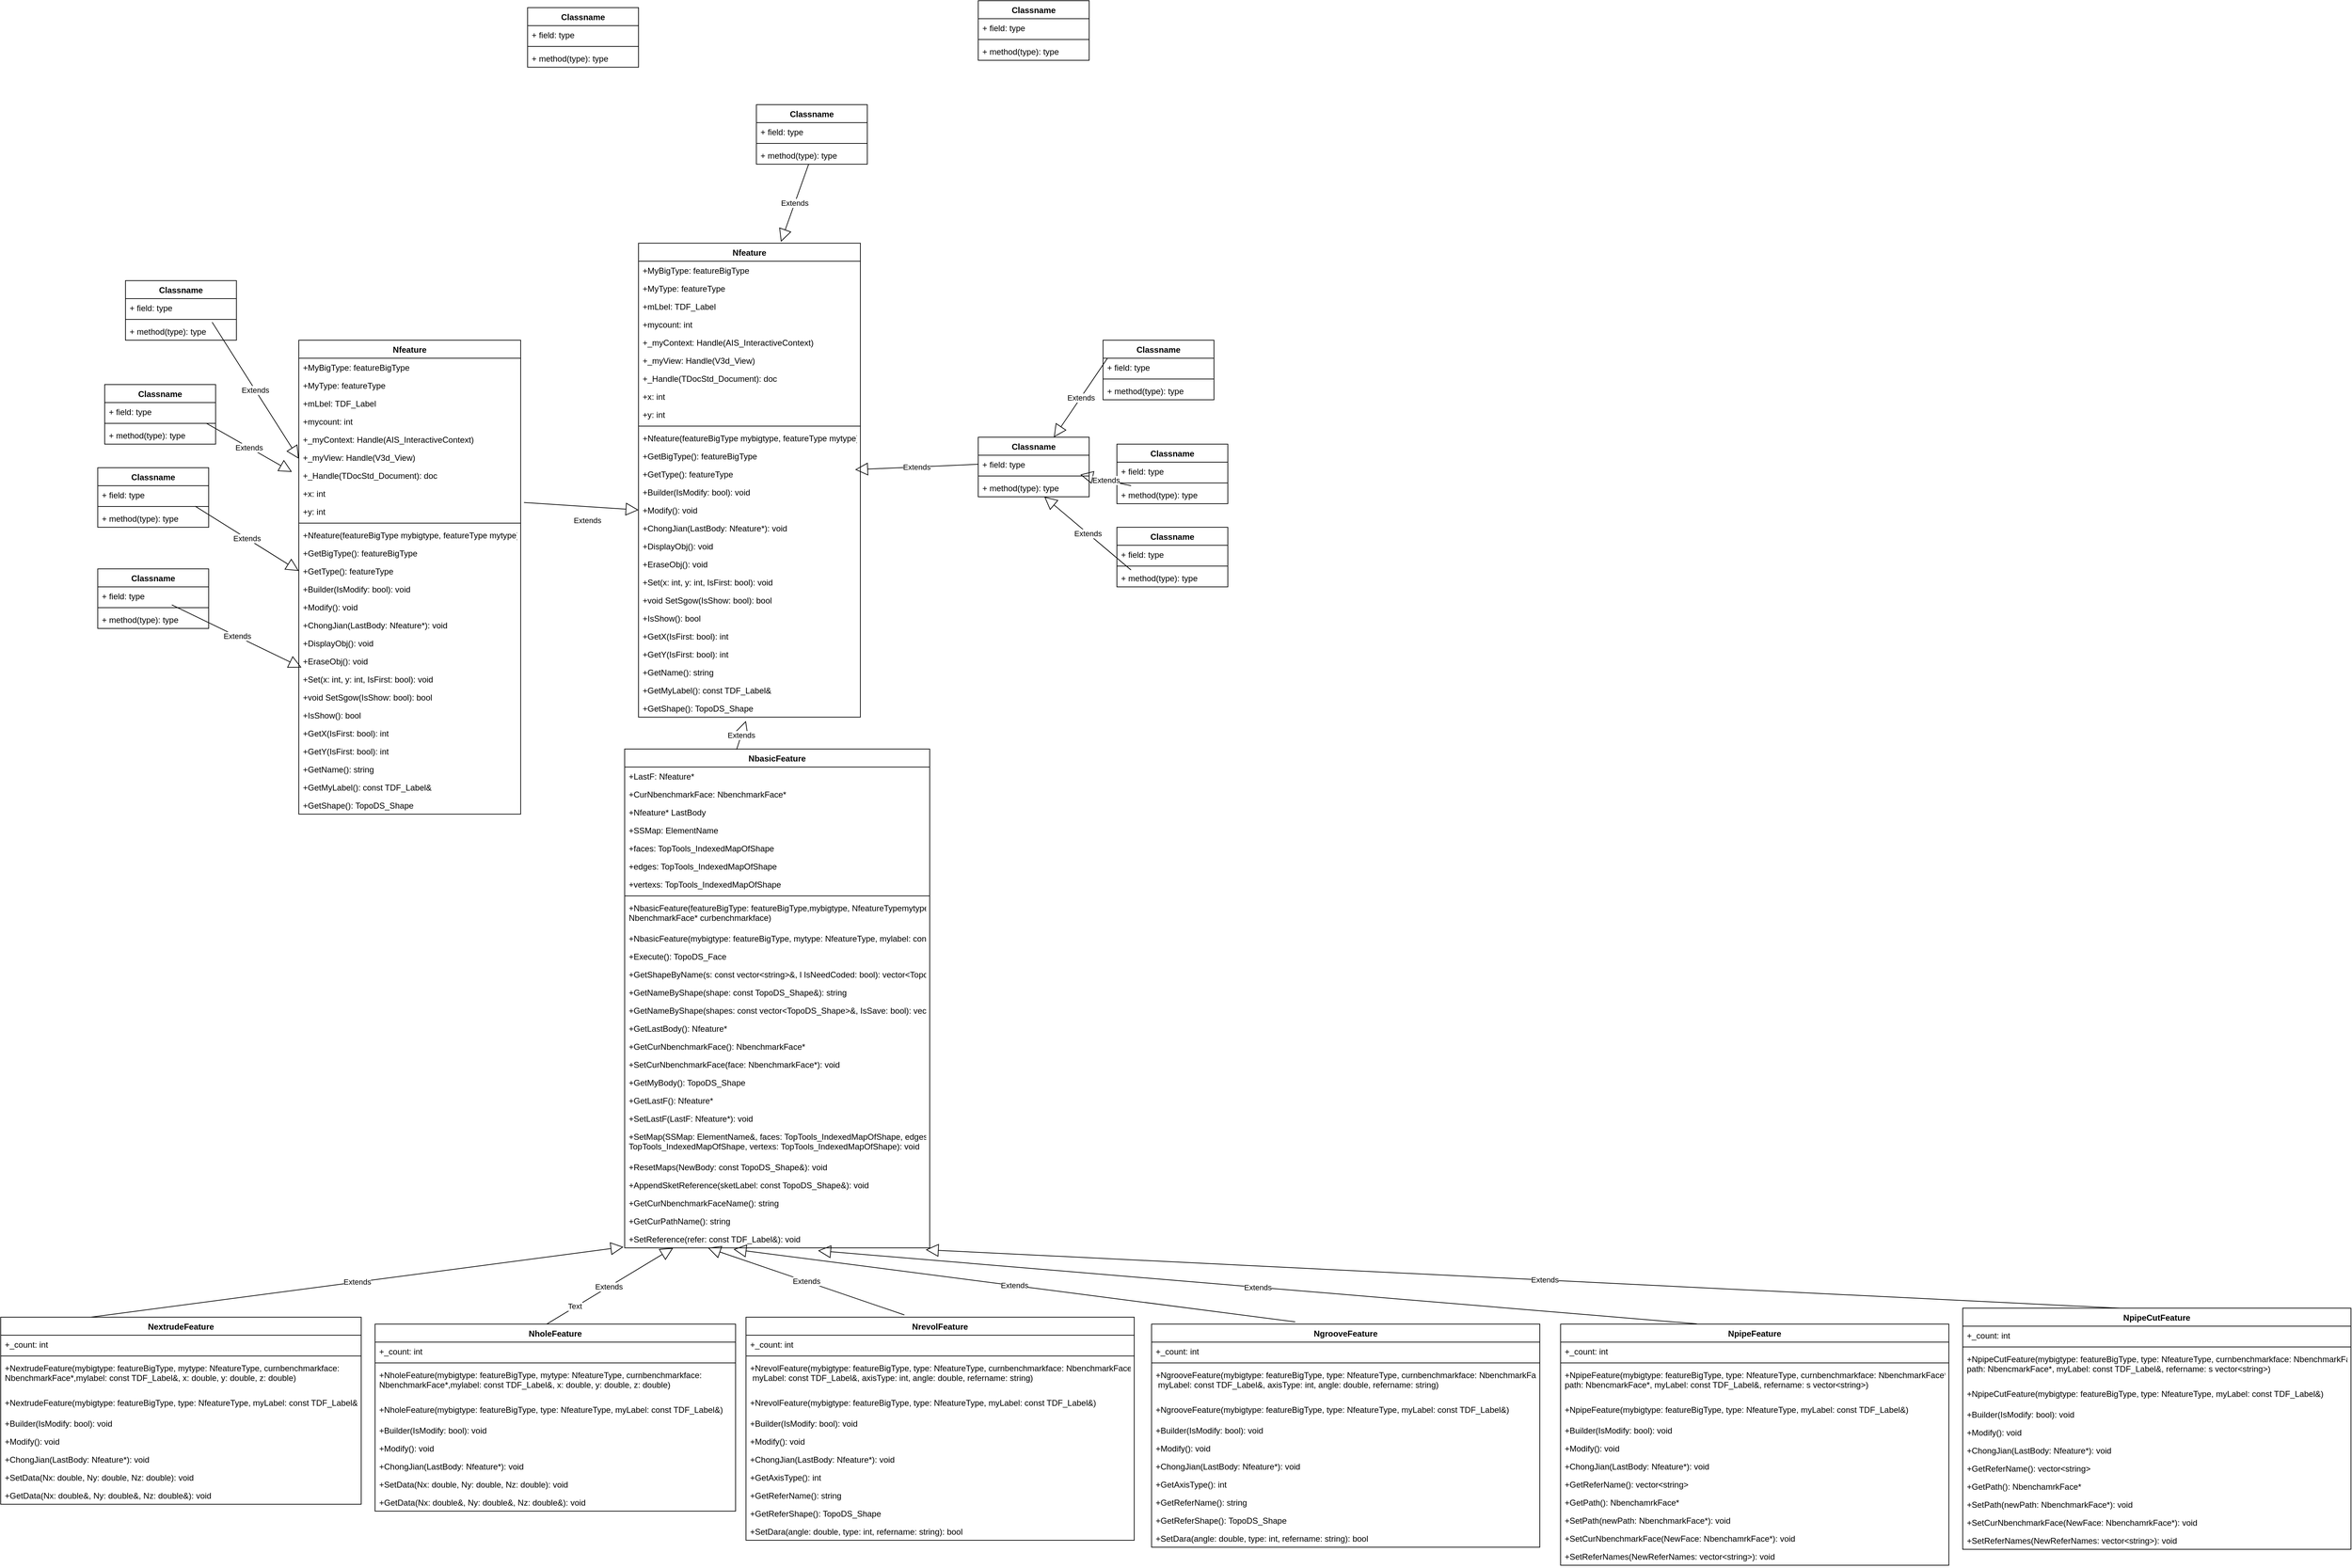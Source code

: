 <mxfile version="20.8.20" type="github">
  <diagram name="Page-1" id="c4acf3e9-155e-7222-9cf6-157b1a14988f">
    <mxGraphModel dx="3218" dy="1782" grid="1" gridSize="10" guides="1" tooltips="1" connect="1" arrows="1" fold="1" page="1" pageScale="1" pageWidth="850" pageHeight="1100" background="none" math="0" shadow="0">
      <root>
        <mxCell id="0" />
        <mxCell id="1" parent="0" />
        <mxCell id="ykWLb0IThOWZlfe0dgKn-5" value="Classname" style="swimlane;fontStyle=1;align=center;verticalAlign=top;childLayout=stackLayout;horizontal=1;startSize=26;horizontalStack=0;resizeParent=1;resizeParentMax=0;resizeLast=0;collapsible=1;marginBottom=0;" vertex="1" parent="1">
          <mxGeometry x="160" y="-320" width="160" height="86" as="geometry" />
        </mxCell>
        <mxCell id="ykWLb0IThOWZlfe0dgKn-6" value="+ field: type" style="text;strokeColor=none;fillColor=none;align=left;verticalAlign=top;spacingLeft=4;spacingRight=4;overflow=hidden;rotatable=0;points=[[0,0.5],[1,0.5]];portConstraint=eastwest;" vertex="1" parent="ykWLb0IThOWZlfe0dgKn-5">
          <mxGeometry y="26" width="160" height="26" as="geometry" />
        </mxCell>
        <mxCell id="ykWLb0IThOWZlfe0dgKn-7" value="" style="line;strokeWidth=1;fillColor=none;align=left;verticalAlign=middle;spacingTop=-1;spacingLeft=3;spacingRight=3;rotatable=0;labelPosition=right;points=[];portConstraint=eastwest;strokeColor=inherit;" vertex="1" parent="ykWLb0IThOWZlfe0dgKn-5">
          <mxGeometry y="52" width="160" height="8" as="geometry" />
        </mxCell>
        <mxCell id="ykWLb0IThOWZlfe0dgKn-8" value="+ method(type): type" style="text;strokeColor=none;fillColor=none;align=left;verticalAlign=top;spacingLeft=4;spacingRight=4;overflow=hidden;rotatable=0;points=[[0,0.5],[1,0.5]];portConstraint=eastwest;" vertex="1" parent="ykWLb0IThOWZlfe0dgKn-5">
          <mxGeometry y="60" width="160" height="26" as="geometry" />
        </mxCell>
        <mxCell id="ykWLb0IThOWZlfe0dgKn-13" value="Nfeature" style="swimlane;fontStyle=1;align=center;verticalAlign=top;childLayout=stackLayout;horizontal=1;startSize=26;horizontalStack=0;resizeParent=1;resizeParentMax=0;resizeLast=0;collapsible=1;marginBottom=0;" vertex="1" parent="1">
          <mxGeometry x="-500" y="20" width="320" height="684" as="geometry" />
        </mxCell>
        <mxCell id="ykWLb0IThOWZlfe0dgKn-14" value="+MyBigType: featureBigType" style="text;strokeColor=none;fillColor=none;align=left;verticalAlign=top;spacingLeft=4;spacingRight=4;overflow=hidden;rotatable=0;points=[[0,0.5],[1,0.5]];portConstraint=eastwest;" vertex="1" parent="ykWLb0IThOWZlfe0dgKn-13">
          <mxGeometry y="26" width="320" height="26" as="geometry" />
        </mxCell>
        <mxCell id="ykWLb0IThOWZlfe0dgKn-244" value="+MyType: featureType" style="text;strokeColor=none;fillColor=none;align=left;verticalAlign=top;spacingLeft=4;spacingRight=4;overflow=hidden;rotatable=0;points=[[0,0.5],[1,0.5]];portConstraint=eastwest;" vertex="1" parent="ykWLb0IThOWZlfe0dgKn-13">
          <mxGeometry y="52" width="320" height="26" as="geometry" />
        </mxCell>
        <mxCell id="ykWLb0IThOWZlfe0dgKn-245" value="+mLbel: TDF_Label" style="text;strokeColor=none;fillColor=none;align=left;verticalAlign=top;spacingLeft=4;spacingRight=4;overflow=hidden;rotatable=0;points=[[0,0.5],[1,0.5]];portConstraint=eastwest;" vertex="1" parent="ykWLb0IThOWZlfe0dgKn-13">
          <mxGeometry y="78" width="320" height="26" as="geometry" />
        </mxCell>
        <mxCell id="ykWLb0IThOWZlfe0dgKn-248" value="+mycount: int" style="text;strokeColor=none;fillColor=none;align=left;verticalAlign=top;spacingLeft=4;spacingRight=4;overflow=hidden;rotatable=0;points=[[0,0.5],[1,0.5]];portConstraint=eastwest;" vertex="1" parent="ykWLb0IThOWZlfe0dgKn-13">
          <mxGeometry y="104" width="320" height="26" as="geometry" />
        </mxCell>
        <mxCell id="ykWLb0IThOWZlfe0dgKn-250" value="+_myContext: Handle(AIS_InteractiveContext)" style="text;strokeColor=none;fillColor=none;align=left;verticalAlign=top;spacingLeft=4;spacingRight=4;overflow=hidden;rotatable=0;points=[[0,0.5],[1,0.5]];portConstraint=eastwest;" vertex="1" parent="ykWLb0IThOWZlfe0dgKn-13">
          <mxGeometry y="130" width="320" height="26" as="geometry" />
        </mxCell>
        <mxCell id="ykWLb0IThOWZlfe0dgKn-249" value="+_myView: Handle(V3d_View)" style="text;strokeColor=none;fillColor=none;align=left;verticalAlign=top;spacingLeft=4;spacingRight=4;overflow=hidden;rotatable=0;points=[[0,0.5],[1,0.5]];portConstraint=eastwest;" vertex="1" parent="ykWLb0IThOWZlfe0dgKn-13">
          <mxGeometry y="156" width="320" height="26" as="geometry" />
        </mxCell>
        <mxCell id="ykWLb0IThOWZlfe0dgKn-247" value="+_Handle(TDocStd_Document): doc" style="text;strokeColor=none;fillColor=none;align=left;verticalAlign=top;spacingLeft=4;spacingRight=4;overflow=hidden;rotatable=0;points=[[0,0.5],[1,0.5]];portConstraint=eastwest;" vertex="1" parent="ykWLb0IThOWZlfe0dgKn-13">
          <mxGeometry y="182" width="320" height="26" as="geometry" />
        </mxCell>
        <mxCell id="ykWLb0IThOWZlfe0dgKn-246" value="+x: int" style="text;strokeColor=none;fillColor=none;align=left;verticalAlign=top;spacingLeft=4;spacingRight=4;overflow=hidden;rotatable=0;points=[[0,0.5],[1,0.5]];portConstraint=eastwest;" vertex="1" parent="ykWLb0IThOWZlfe0dgKn-13">
          <mxGeometry y="208" width="320" height="26" as="geometry" />
        </mxCell>
        <mxCell id="ykWLb0IThOWZlfe0dgKn-243" value="+y: int" style="text;strokeColor=none;fillColor=none;align=left;verticalAlign=top;spacingLeft=4;spacingRight=4;overflow=hidden;rotatable=0;points=[[0,0.5],[1,0.5]];portConstraint=eastwest;" vertex="1" parent="ykWLb0IThOWZlfe0dgKn-13">
          <mxGeometry y="234" width="320" height="26" as="geometry" />
        </mxCell>
        <mxCell id="ykWLb0IThOWZlfe0dgKn-15" value="" style="line;strokeWidth=1;fillColor=none;align=left;verticalAlign=middle;spacingTop=-1;spacingLeft=3;spacingRight=3;rotatable=0;labelPosition=right;points=[];portConstraint=eastwest;strokeColor=inherit;" vertex="1" parent="ykWLb0IThOWZlfe0dgKn-13">
          <mxGeometry y="260" width="320" height="8" as="geometry" />
        </mxCell>
        <mxCell id="ykWLb0IThOWZlfe0dgKn-260" value="+Nfeature(featureBigType mybigtype, featureType mytype)" style="text;strokeColor=none;fillColor=none;align=left;verticalAlign=top;spacingLeft=4;spacingRight=4;overflow=hidden;rotatable=0;points=[[0,0.5],[1,0.5]];portConstraint=eastwest;" vertex="1" parent="ykWLb0IThOWZlfe0dgKn-13">
          <mxGeometry y="268" width="320" height="26" as="geometry" />
        </mxCell>
        <mxCell id="ykWLb0IThOWZlfe0dgKn-266" value="+GetBigType(): featureBigType" style="text;strokeColor=none;fillColor=none;align=left;verticalAlign=top;spacingLeft=4;spacingRight=4;overflow=hidden;rotatable=0;points=[[0,0.5],[1,0.5]];portConstraint=eastwest;" vertex="1" parent="ykWLb0IThOWZlfe0dgKn-13">
          <mxGeometry y="294" width="320" height="26" as="geometry" />
        </mxCell>
        <mxCell id="ykWLb0IThOWZlfe0dgKn-269" value="+GetType(): featureType" style="text;strokeColor=none;fillColor=none;align=left;verticalAlign=top;spacingLeft=4;spacingRight=4;overflow=hidden;rotatable=0;points=[[0,0.5],[1,0.5]];portConstraint=eastwest;" vertex="1" parent="ykWLb0IThOWZlfe0dgKn-13">
          <mxGeometry y="320" width="320" height="26" as="geometry" />
        </mxCell>
        <mxCell id="ykWLb0IThOWZlfe0dgKn-268" value="+Builder(IsModify: bool): void" style="text;strokeColor=none;fillColor=none;align=left;verticalAlign=top;spacingLeft=4;spacingRight=4;overflow=hidden;rotatable=0;points=[[0,0.5],[1,0.5]];portConstraint=eastwest;" vertex="1" parent="ykWLb0IThOWZlfe0dgKn-13">
          <mxGeometry y="346" width="320" height="26" as="geometry" />
        </mxCell>
        <mxCell id="ykWLb0IThOWZlfe0dgKn-267" value="+Modify(): void" style="text;strokeColor=none;fillColor=none;align=left;verticalAlign=top;spacingLeft=4;spacingRight=4;overflow=hidden;rotatable=0;points=[[0,0.5],[1,0.5]];portConstraint=eastwest;" vertex="1" parent="ykWLb0IThOWZlfe0dgKn-13">
          <mxGeometry y="372" width="320" height="26" as="geometry" />
        </mxCell>
        <mxCell id="ykWLb0IThOWZlfe0dgKn-264" value="+ChongJian(LastBody: Nfeature*): void" style="text;strokeColor=none;fillColor=none;align=left;verticalAlign=top;spacingLeft=4;spacingRight=4;overflow=hidden;rotatable=0;points=[[0,0.5],[1,0.5]];portConstraint=eastwest;" vertex="1" parent="ykWLb0IThOWZlfe0dgKn-13">
          <mxGeometry y="398" width="320" height="26" as="geometry" />
        </mxCell>
        <mxCell id="ykWLb0IThOWZlfe0dgKn-265" value="+DisplayObj(): void" style="text;strokeColor=none;fillColor=none;align=left;verticalAlign=top;spacingLeft=4;spacingRight=4;overflow=hidden;rotatable=0;points=[[0,0.5],[1,0.5]];portConstraint=eastwest;" vertex="1" parent="ykWLb0IThOWZlfe0dgKn-13">
          <mxGeometry y="424" width="320" height="26" as="geometry" />
        </mxCell>
        <mxCell id="ykWLb0IThOWZlfe0dgKn-262" value="+EraseObj(): void" style="text;strokeColor=none;fillColor=none;align=left;verticalAlign=top;spacingLeft=4;spacingRight=4;overflow=hidden;rotatable=0;points=[[0,0.5],[1,0.5]];portConstraint=eastwest;" vertex="1" parent="ykWLb0IThOWZlfe0dgKn-13">
          <mxGeometry y="450" width="320" height="26" as="geometry" />
        </mxCell>
        <mxCell id="ykWLb0IThOWZlfe0dgKn-263" value="+Set(x: int, y: int, IsFirst: bool): void" style="text;strokeColor=none;fillColor=none;align=left;verticalAlign=top;spacingLeft=4;spacingRight=4;overflow=hidden;rotatable=0;points=[[0,0.5],[1,0.5]];portConstraint=eastwest;" vertex="1" parent="ykWLb0IThOWZlfe0dgKn-13">
          <mxGeometry y="476" width="320" height="26" as="geometry" />
        </mxCell>
        <mxCell id="ykWLb0IThOWZlfe0dgKn-261" value="+void SetSgow(IsShow: bool): bool" style="text;strokeColor=none;fillColor=none;align=left;verticalAlign=top;spacingLeft=4;spacingRight=4;overflow=hidden;rotatable=0;points=[[0,0.5],[1,0.5]];portConstraint=eastwest;" vertex="1" parent="ykWLb0IThOWZlfe0dgKn-13">
          <mxGeometry y="502" width="320" height="26" as="geometry" />
        </mxCell>
        <mxCell id="ykWLb0IThOWZlfe0dgKn-259" value="+IsShow(): bool" style="text;strokeColor=none;fillColor=none;align=left;verticalAlign=top;spacingLeft=4;spacingRight=4;overflow=hidden;rotatable=0;points=[[0,0.5],[1,0.5]];portConstraint=eastwest;" vertex="1" parent="ykWLb0IThOWZlfe0dgKn-13">
          <mxGeometry y="528" width="320" height="26" as="geometry" />
        </mxCell>
        <mxCell id="ykWLb0IThOWZlfe0dgKn-258" value="+GetX(IsFirst: bool): int" style="text;strokeColor=none;fillColor=none;align=left;verticalAlign=top;spacingLeft=4;spacingRight=4;overflow=hidden;rotatable=0;points=[[0,0.5],[1,0.5]];portConstraint=eastwest;" vertex="1" parent="ykWLb0IThOWZlfe0dgKn-13">
          <mxGeometry y="554" width="320" height="26" as="geometry" />
        </mxCell>
        <mxCell id="ykWLb0IThOWZlfe0dgKn-257" value="+GetY(IsFirst: bool): int" style="text;strokeColor=none;fillColor=none;align=left;verticalAlign=top;spacingLeft=4;spacingRight=4;overflow=hidden;rotatable=0;points=[[0,0.5],[1,0.5]];portConstraint=eastwest;" vertex="1" parent="ykWLb0IThOWZlfe0dgKn-13">
          <mxGeometry y="580" width="320" height="26" as="geometry" />
        </mxCell>
        <mxCell id="ykWLb0IThOWZlfe0dgKn-254" value="+GetName(): string" style="text;strokeColor=none;fillColor=none;align=left;verticalAlign=top;spacingLeft=4;spacingRight=4;overflow=hidden;rotatable=0;points=[[0,0.5],[1,0.5]];portConstraint=eastwest;" vertex="1" parent="ykWLb0IThOWZlfe0dgKn-13">
          <mxGeometry y="606" width="320" height="26" as="geometry" />
        </mxCell>
        <mxCell id="ykWLb0IThOWZlfe0dgKn-253" value="+GetMyLabel(): const TDF_Label&amp;" style="text;strokeColor=none;fillColor=none;align=left;verticalAlign=top;spacingLeft=4;spacingRight=4;overflow=hidden;rotatable=0;points=[[0,0.5],[1,0.5]];portConstraint=eastwest;" vertex="1" parent="ykWLb0IThOWZlfe0dgKn-13">
          <mxGeometry y="632" width="320" height="26" as="geometry" />
        </mxCell>
        <mxCell id="ykWLb0IThOWZlfe0dgKn-16" value="+GetShape(): TopoDS_Shape" style="text;strokeColor=none;fillColor=none;align=left;verticalAlign=top;spacingLeft=4;spacingRight=4;overflow=hidden;rotatable=0;points=[[0,0.5],[1,0.5]];portConstraint=eastwest;" vertex="1" parent="ykWLb0IThOWZlfe0dgKn-13">
          <mxGeometry y="658" width="320" height="26" as="geometry" />
        </mxCell>
        <mxCell id="ykWLb0IThOWZlfe0dgKn-17" value="NbasicFeature" style="swimlane;fontStyle=1;align=center;verticalAlign=top;childLayout=stackLayout;horizontal=1;startSize=26;horizontalStack=0;resizeParent=1;resizeParentMax=0;resizeLast=0;collapsible=1;marginBottom=0;" vertex="1" parent="1">
          <mxGeometry x="-30" y="610" width="440" height="720" as="geometry">
            <mxRectangle x="130" y="400" width="120" height="30" as="alternateBounds" />
          </mxGeometry>
        </mxCell>
        <mxCell id="ykWLb0IThOWZlfe0dgKn-129" value="+LastF: Nfeature*" style="text;strokeColor=none;fillColor=none;align=left;verticalAlign=top;spacingLeft=4;spacingRight=4;overflow=hidden;rotatable=0;points=[[0,0.5],[1,0.5]];portConstraint=eastwest;" vertex="1" parent="ykWLb0IThOWZlfe0dgKn-17">
          <mxGeometry y="26" width="440" height="26" as="geometry" />
        </mxCell>
        <mxCell id="ykWLb0IThOWZlfe0dgKn-131" value="+CurNbenchmarkFace: NbenchmarkFace*" style="text;strokeColor=none;fillColor=none;align=left;verticalAlign=top;spacingLeft=4;spacingRight=4;overflow=hidden;rotatable=0;points=[[0,0.5],[1,0.5]];portConstraint=eastwest;" vertex="1" parent="ykWLb0IThOWZlfe0dgKn-17">
          <mxGeometry y="52" width="440" height="26" as="geometry" />
        </mxCell>
        <mxCell id="ykWLb0IThOWZlfe0dgKn-134" value="+Nfeature* LastBody" style="text;strokeColor=none;fillColor=none;align=left;verticalAlign=top;spacingLeft=4;spacingRight=4;overflow=hidden;rotatable=0;points=[[0,0.5],[1,0.5]];portConstraint=eastwest;" vertex="1" parent="ykWLb0IThOWZlfe0dgKn-17">
          <mxGeometry y="78" width="440" height="26" as="geometry" />
        </mxCell>
        <mxCell id="ykWLb0IThOWZlfe0dgKn-133" value="+SSMap: ElementName" style="text;strokeColor=none;fillColor=none;align=left;verticalAlign=top;spacingLeft=4;spacingRight=4;overflow=hidden;rotatable=0;points=[[0,0.5],[1,0.5]];portConstraint=eastwest;" vertex="1" parent="ykWLb0IThOWZlfe0dgKn-17">
          <mxGeometry y="104" width="440" height="26" as="geometry" />
        </mxCell>
        <mxCell id="ykWLb0IThOWZlfe0dgKn-132" value="+faces: TopTools_IndexedMapOfShape" style="text;strokeColor=none;fillColor=none;align=left;verticalAlign=top;spacingLeft=4;spacingRight=4;overflow=hidden;rotatable=0;points=[[0,0.5],[1,0.5]];portConstraint=eastwest;" vertex="1" parent="ykWLb0IThOWZlfe0dgKn-17">
          <mxGeometry y="130" width="440" height="26" as="geometry" />
        </mxCell>
        <mxCell id="ykWLb0IThOWZlfe0dgKn-130" value="+edges: TopTools_IndexedMapOfShape" style="text;strokeColor=none;fillColor=none;align=left;verticalAlign=top;spacingLeft=4;spacingRight=4;overflow=hidden;rotatable=0;points=[[0,0.5],[1,0.5]];portConstraint=eastwest;" vertex="1" parent="ykWLb0IThOWZlfe0dgKn-17">
          <mxGeometry y="156" width="440" height="26" as="geometry" />
        </mxCell>
        <mxCell id="ykWLb0IThOWZlfe0dgKn-135" value="+vertexs: TopTools_IndexedMapOfShape" style="text;strokeColor=none;fillColor=none;align=left;verticalAlign=top;spacingLeft=4;spacingRight=4;overflow=hidden;rotatable=0;points=[[0,0.5],[1,0.5]];portConstraint=eastwest;" vertex="1" parent="ykWLb0IThOWZlfe0dgKn-17">
          <mxGeometry y="182" width="440" height="26" as="geometry" />
        </mxCell>
        <mxCell id="ykWLb0IThOWZlfe0dgKn-19" value="" style="line;strokeWidth=1;fillColor=none;align=left;verticalAlign=middle;spacingTop=-1;spacingLeft=3;spacingRight=3;rotatable=0;labelPosition=right;points=[];portConstraint=eastwest;strokeColor=inherit;" vertex="1" parent="ykWLb0IThOWZlfe0dgKn-17">
          <mxGeometry y="208" width="440" height="8" as="geometry" />
        </mxCell>
        <mxCell id="ykWLb0IThOWZlfe0dgKn-136" style="edgeStyle=orthogonalEdgeStyle;rounded=0;orthogonalLoop=1;jettySize=auto;html=1;exitX=1;exitY=0.5;exitDx=0;exitDy=0;" edge="1" parent="ykWLb0IThOWZlfe0dgKn-17" source="ykWLb0IThOWZlfe0dgKn-132" target="ykWLb0IThOWZlfe0dgKn-132">
          <mxGeometry relative="1" as="geometry" />
        </mxCell>
        <mxCell id="ykWLb0IThOWZlfe0dgKn-20" value="+NbasicFeature(featureBigType: featureBigType,mybigtype, NfeatureTypemytype, &#xa;NbenchmarkFace* curbenchmarkface)" style="text;strokeColor=none;fillColor=none;align=left;verticalAlign=top;spacingLeft=4;spacingRight=4;overflow=hidden;rotatable=0;points=[[0,0.5],[1,0.5]];portConstraint=eastwest;" vertex="1" parent="ykWLb0IThOWZlfe0dgKn-17">
          <mxGeometry y="216" width="440" height="44" as="geometry" />
        </mxCell>
        <mxCell id="ykWLb0IThOWZlfe0dgKn-137" value="+NbasicFeature(mybigtype: featureBigType, mytype: NfeatureType, mylabel: const TDF_Label&amp;)" style="text;strokeColor=none;fillColor=none;align=left;verticalAlign=top;spacingLeft=4;spacingRight=4;overflow=hidden;rotatable=0;points=[[0,0.5],[1,0.5]];portConstraint=eastwest;" vertex="1" parent="ykWLb0IThOWZlfe0dgKn-17">
          <mxGeometry y="260" width="440" height="26" as="geometry" />
        </mxCell>
        <mxCell id="ykWLb0IThOWZlfe0dgKn-138" value="+Execute(): TopoDS_Face" style="text;strokeColor=none;fillColor=none;align=left;verticalAlign=top;spacingLeft=4;spacingRight=4;overflow=hidden;rotatable=0;points=[[0,0.5],[1,0.5]];portConstraint=eastwest;" vertex="1" parent="ykWLb0IThOWZlfe0dgKn-17">
          <mxGeometry y="286" width="440" height="26" as="geometry" />
        </mxCell>
        <mxCell id="ykWLb0IThOWZlfe0dgKn-139" value="+GetShapeByName(s: const vector&lt;string&gt;&amp;, l IsNeedCoded: bool): vector&lt;TopoDS_Shape&gt;" style="text;strokeColor=none;fillColor=none;align=left;verticalAlign=top;spacingLeft=4;spacingRight=4;overflow=hidden;rotatable=0;points=[[0,0.5],[1,0.5]];portConstraint=eastwest;" vertex="1" parent="ykWLb0IThOWZlfe0dgKn-17">
          <mxGeometry y="312" width="440" height="26" as="geometry" />
        </mxCell>
        <mxCell id="ykWLb0IThOWZlfe0dgKn-147" value="+GetNameByShape(shape: const TopoDS_Shape&amp;): string" style="text;strokeColor=none;fillColor=none;align=left;verticalAlign=top;spacingLeft=4;spacingRight=4;overflow=hidden;rotatable=0;points=[[0,0.5],[1,0.5]];portConstraint=eastwest;" vertex="1" parent="ykWLb0IThOWZlfe0dgKn-17">
          <mxGeometry y="338" width="440" height="26" as="geometry" />
        </mxCell>
        <mxCell id="ykWLb0IThOWZlfe0dgKn-150" value="+GetNameByShape(shapes: const vector&lt;TopoDS_Shape&gt;&amp;, IsSave: bool): vector&lt;string&gt;" style="text;strokeColor=none;fillColor=none;align=left;verticalAlign=top;spacingLeft=4;spacingRight=4;overflow=hidden;rotatable=0;points=[[0,0.5],[1,0.5]];portConstraint=eastwest;" vertex="1" parent="ykWLb0IThOWZlfe0dgKn-17">
          <mxGeometry y="364" width="440" height="26" as="geometry" />
        </mxCell>
        <mxCell id="ykWLb0IThOWZlfe0dgKn-151" value="+GetLastBody(): Nfeature*" style="text;strokeColor=none;fillColor=none;align=left;verticalAlign=top;spacingLeft=4;spacingRight=4;overflow=hidden;rotatable=0;points=[[0,0.5],[1,0.5]];portConstraint=eastwest;" vertex="1" parent="ykWLb0IThOWZlfe0dgKn-17">
          <mxGeometry y="390" width="440" height="26" as="geometry" />
        </mxCell>
        <mxCell id="ykWLb0IThOWZlfe0dgKn-152" value="+GetCurNbenchmarkFace(): NbenchmarkFace*" style="text;strokeColor=none;fillColor=none;align=left;verticalAlign=top;spacingLeft=4;spacingRight=4;overflow=hidden;rotatable=0;points=[[0,0.5],[1,0.5]];portConstraint=eastwest;" vertex="1" parent="ykWLb0IThOWZlfe0dgKn-17">
          <mxGeometry y="416" width="440" height="26" as="geometry" />
        </mxCell>
        <mxCell id="ykWLb0IThOWZlfe0dgKn-153" value="+SetCurNbenchmarkFace(face: NbenchmarkFace*): void" style="text;strokeColor=none;fillColor=none;align=left;verticalAlign=top;spacingLeft=4;spacingRight=4;overflow=hidden;rotatable=0;points=[[0,0.5],[1,0.5]];portConstraint=eastwest;" vertex="1" parent="ykWLb0IThOWZlfe0dgKn-17">
          <mxGeometry y="442" width="440" height="26" as="geometry" />
        </mxCell>
        <mxCell id="ykWLb0IThOWZlfe0dgKn-149" value="+GetMyBody(): TopoDS_Shape" style="text;strokeColor=none;fillColor=none;align=left;verticalAlign=top;spacingLeft=4;spacingRight=4;overflow=hidden;rotatable=0;points=[[0,0.5],[1,0.5]];portConstraint=eastwest;" vertex="1" parent="ykWLb0IThOWZlfe0dgKn-17">
          <mxGeometry y="468" width="440" height="26" as="geometry" />
        </mxCell>
        <mxCell id="ykWLb0IThOWZlfe0dgKn-148" value="+GetLastF(): Nfeature*" style="text;strokeColor=none;fillColor=none;align=left;verticalAlign=top;spacingLeft=4;spacingRight=4;overflow=hidden;rotatable=0;points=[[0,0.5],[1,0.5]];portConstraint=eastwest;" vertex="1" parent="ykWLb0IThOWZlfe0dgKn-17">
          <mxGeometry y="494" width="440" height="26" as="geometry" />
        </mxCell>
        <mxCell id="ykWLb0IThOWZlfe0dgKn-146" value="+SetLastF(LastF: Nfeature*): void" style="text;strokeColor=none;fillColor=none;align=left;verticalAlign=top;spacingLeft=4;spacingRight=4;overflow=hidden;rotatable=0;points=[[0,0.5],[1,0.5]];portConstraint=eastwest;" vertex="1" parent="ykWLb0IThOWZlfe0dgKn-17">
          <mxGeometry y="520" width="440" height="26" as="geometry" />
        </mxCell>
        <mxCell id="ykWLb0IThOWZlfe0dgKn-143" value="+SetMap(SSMap: ElementName&amp;, faces: TopTools_IndexedMapOfShape, edges: &#xa;TopTools_IndexedMapOfShape, vertexs: TopTools_IndexedMapOfShape): void" style="text;strokeColor=none;fillColor=none;align=left;verticalAlign=top;spacingLeft=4;spacingRight=4;overflow=hidden;rotatable=0;points=[[0,0.5],[1,0.5]];portConstraint=eastwest;" vertex="1" parent="ykWLb0IThOWZlfe0dgKn-17">
          <mxGeometry y="546" width="440" height="44" as="geometry" />
        </mxCell>
        <mxCell id="ykWLb0IThOWZlfe0dgKn-160" value="+ResetMaps(NewBody: const TopoDS_Shape&amp;): void" style="text;strokeColor=none;fillColor=none;align=left;verticalAlign=top;spacingLeft=4;spacingRight=4;overflow=hidden;rotatable=0;points=[[0,0.5],[1,0.5]];portConstraint=eastwest;" vertex="1" parent="ykWLb0IThOWZlfe0dgKn-17">
          <mxGeometry y="590" width="440" height="26" as="geometry" />
        </mxCell>
        <mxCell id="ykWLb0IThOWZlfe0dgKn-159" value="+AppendSketReference(sketLabel: const TopoDS_Shape&amp;): void" style="text;strokeColor=none;fillColor=none;align=left;verticalAlign=top;spacingLeft=4;spacingRight=4;overflow=hidden;rotatable=0;points=[[0,0.5],[1,0.5]];portConstraint=eastwest;" vertex="1" parent="ykWLb0IThOWZlfe0dgKn-17">
          <mxGeometry y="616" width="440" height="26" as="geometry" />
        </mxCell>
        <mxCell id="ykWLb0IThOWZlfe0dgKn-158" value="+GetCurNbenchmarkFaceName(): string" style="text;strokeColor=none;fillColor=none;align=left;verticalAlign=top;spacingLeft=4;spacingRight=4;overflow=hidden;rotatable=0;points=[[0,0.5],[1,0.5]];portConstraint=eastwest;" vertex="1" parent="ykWLb0IThOWZlfe0dgKn-17">
          <mxGeometry y="642" width="440" height="26" as="geometry" />
        </mxCell>
        <mxCell id="ykWLb0IThOWZlfe0dgKn-157" value="+GetCurPathName(): string" style="text;strokeColor=none;fillColor=none;align=left;verticalAlign=top;spacingLeft=4;spacingRight=4;overflow=hidden;rotatable=0;points=[[0,0.5],[1,0.5]];portConstraint=eastwest;" vertex="1" parent="ykWLb0IThOWZlfe0dgKn-17">
          <mxGeometry y="668" width="440" height="26" as="geometry" />
        </mxCell>
        <mxCell id="ykWLb0IThOWZlfe0dgKn-156" value="+SetReference(refer: const TDF_Label&amp;): void" style="text;strokeColor=none;fillColor=none;align=left;verticalAlign=top;spacingLeft=4;spacingRight=4;overflow=hidden;rotatable=0;points=[[0,0.5],[1,0.5]];portConstraint=eastwest;" vertex="1" parent="ykWLb0IThOWZlfe0dgKn-17">
          <mxGeometry y="694" width="440" height="26" as="geometry" />
        </mxCell>
        <mxCell id="ykWLb0IThOWZlfe0dgKn-21" value="NextrudeFeature" style="swimlane;fontStyle=1;align=center;verticalAlign=top;childLayout=stackLayout;horizontal=1;startSize=26;horizontalStack=0;resizeParent=1;resizeParentMax=0;resizeLast=0;collapsible=1;marginBottom=0;" vertex="1" parent="1">
          <mxGeometry x="-930" y="1430" width="520" height="270" as="geometry" />
        </mxCell>
        <mxCell id="ykWLb0IThOWZlfe0dgKn-22" value="+_count: int" style="text;strokeColor=none;fillColor=none;align=left;verticalAlign=top;spacingLeft=4;spacingRight=4;overflow=hidden;rotatable=0;points=[[0,0.5],[1,0.5]];portConstraint=eastwest;" vertex="1" parent="ykWLb0IThOWZlfe0dgKn-21">
          <mxGeometry y="26" width="520" height="26" as="geometry" />
        </mxCell>
        <mxCell id="ykWLb0IThOWZlfe0dgKn-23" value="" style="line;strokeWidth=1;fillColor=none;align=left;verticalAlign=middle;spacingTop=-1;spacingLeft=3;spacingRight=3;rotatable=0;labelPosition=right;points=[];portConstraint=eastwest;strokeColor=inherit;" vertex="1" parent="ykWLb0IThOWZlfe0dgKn-21">
          <mxGeometry y="52" width="520" height="8" as="geometry" />
        </mxCell>
        <mxCell id="ykWLb0IThOWZlfe0dgKn-166" value="+NextrudeFeature(mybigtype: featureBigType, mytype: NfeatureType, curnbenchmarkface: &#xa;NbenchmarkFace*,mylabel: const TDF_Label&amp;, x: double, y: double, z: double)" style="text;strokeColor=none;fillColor=none;align=left;verticalAlign=top;spacingLeft=4;spacingRight=4;overflow=hidden;rotatable=0;points=[[0,0.5],[1,0.5]];portConstraint=eastwest;" vertex="1" parent="ykWLb0IThOWZlfe0dgKn-21">
          <mxGeometry y="60" width="520" height="50" as="geometry" />
        </mxCell>
        <mxCell id="ykWLb0IThOWZlfe0dgKn-165" value="+NextrudeFeature(mybigtype: featureBigType, type: NfeatureType, myLabel: const TDF_Label&amp;)" style="text;strokeColor=none;fillColor=none;align=left;verticalAlign=top;spacingLeft=4;spacingRight=4;overflow=hidden;rotatable=0;points=[[0,0.5],[1,0.5]];portConstraint=eastwest;" vertex="1" parent="ykWLb0IThOWZlfe0dgKn-21">
          <mxGeometry y="110" width="520" height="30" as="geometry" />
        </mxCell>
        <mxCell id="ykWLb0IThOWZlfe0dgKn-164" value="+Builder(IsModify: bool): void" style="text;strokeColor=none;fillColor=none;align=left;verticalAlign=top;spacingLeft=4;spacingRight=4;overflow=hidden;rotatable=0;points=[[0,0.5],[1,0.5]];portConstraint=eastwest;" vertex="1" parent="ykWLb0IThOWZlfe0dgKn-21">
          <mxGeometry y="140" width="520" height="26" as="geometry" />
        </mxCell>
        <mxCell id="ykWLb0IThOWZlfe0dgKn-163" value="+Modify(): void" style="text;strokeColor=none;fillColor=none;align=left;verticalAlign=top;spacingLeft=4;spacingRight=4;overflow=hidden;rotatable=0;points=[[0,0.5],[1,0.5]];portConstraint=eastwest;" vertex="1" parent="ykWLb0IThOWZlfe0dgKn-21">
          <mxGeometry y="166" width="520" height="26" as="geometry" />
        </mxCell>
        <mxCell id="ykWLb0IThOWZlfe0dgKn-162" value="+ChongJian(LastBody: Nfeature*): void" style="text;strokeColor=none;fillColor=none;align=left;verticalAlign=top;spacingLeft=4;spacingRight=4;overflow=hidden;rotatable=0;points=[[0,0.5],[1,0.5]];portConstraint=eastwest;" vertex="1" parent="ykWLb0IThOWZlfe0dgKn-21">
          <mxGeometry y="192" width="520" height="26" as="geometry" />
        </mxCell>
        <mxCell id="ykWLb0IThOWZlfe0dgKn-161" value="+SetData(Nx: double, Ny: double, Nz: double): void" style="text;strokeColor=none;fillColor=none;align=left;verticalAlign=top;spacingLeft=4;spacingRight=4;overflow=hidden;rotatable=0;points=[[0,0.5],[1,0.5]];portConstraint=eastwest;" vertex="1" parent="ykWLb0IThOWZlfe0dgKn-21">
          <mxGeometry y="218" width="520" height="26" as="geometry" />
        </mxCell>
        <mxCell id="ykWLb0IThOWZlfe0dgKn-24" value="+GetData(Nx: double&amp;, Ny: double&amp;, Nz: double&amp;): void" style="text;strokeColor=none;fillColor=none;align=left;verticalAlign=top;spacingLeft=4;spacingRight=4;overflow=hidden;rotatable=0;points=[[0,0.5],[1,0.5]];portConstraint=eastwest;" vertex="1" parent="ykWLb0IThOWZlfe0dgKn-21">
          <mxGeometry y="244" width="520" height="26" as="geometry" />
        </mxCell>
        <mxCell id="ykWLb0IThOWZlfe0dgKn-25" value="Classname" style="swimlane;fontStyle=1;align=center;verticalAlign=top;childLayout=stackLayout;horizontal=1;startSize=26;horizontalStack=0;resizeParent=1;resizeParentMax=0;resizeLast=0;collapsible=1;marginBottom=0;" vertex="1" parent="1">
          <mxGeometry x="480" y="160" width="160" height="86" as="geometry" />
        </mxCell>
        <mxCell id="ykWLb0IThOWZlfe0dgKn-26" value="+ field: type" style="text;strokeColor=none;fillColor=none;align=left;verticalAlign=top;spacingLeft=4;spacingRight=4;overflow=hidden;rotatable=0;points=[[0,0.5],[1,0.5]];portConstraint=eastwest;" vertex="1" parent="ykWLb0IThOWZlfe0dgKn-25">
          <mxGeometry y="26" width="160" height="26" as="geometry" />
        </mxCell>
        <mxCell id="ykWLb0IThOWZlfe0dgKn-27" value="" style="line;strokeWidth=1;fillColor=none;align=left;verticalAlign=middle;spacingTop=-1;spacingLeft=3;spacingRight=3;rotatable=0;labelPosition=right;points=[];portConstraint=eastwest;strokeColor=inherit;" vertex="1" parent="ykWLb0IThOWZlfe0dgKn-25">
          <mxGeometry y="52" width="160" height="8" as="geometry" />
        </mxCell>
        <mxCell id="ykWLb0IThOWZlfe0dgKn-28" value="+ method(type): type" style="text;strokeColor=none;fillColor=none;align=left;verticalAlign=top;spacingLeft=4;spacingRight=4;overflow=hidden;rotatable=0;points=[[0,0.5],[1,0.5]];portConstraint=eastwest;" vertex="1" parent="ykWLb0IThOWZlfe0dgKn-25">
          <mxGeometry y="60" width="160" height="26" as="geometry" />
        </mxCell>
        <mxCell id="ykWLb0IThOWZlfe0dgKn-49" value="Classname" style="swimlane;fontStyle=1;align=center;verticalAlign=top;childLayout=stackLayout;horizontal=1;startSize=26;horizontalStack=0;resizeParent=1;resizeParentMax=0;resizeLast=0;collapsible=1;marginBottom=0;" vertex="1" parent="1">
          <mxGeometry x="-170" y="-460" width="160" height="86" as="geometry" />
        </mxCell>
        <mxCell id="ykWLb0IThOWZlfe0dgKn-50" value="+ field: type" style="text;strokeColor=none;fillColor=none;align=left;verticalAlign=top;spacingLeft=4;spacingRight=4;overflow=hidden;rotatable=0;points=[[0,0.5],[1,0.5]];portConstraint=eastwest;" vertex="1" parent="ykWLb0IThOWZlfe0dgKn-49">
          <mxGeometry y="26" width="160" height="26" as="geometry" />
        </mxCell>
        <mxCell id="ykWLb0IThOWZlfe0dgKn-51" value="" style="line;strokeWidth=1;fillColor=none;align=left;verticalAlign=middle;spacingTop=-1;spacingLeft=3;spacingRight=3;rotatable=0;labelPosition=right;points=[];portConstraint=eastwest;strokeColor=inherit;" vertex="1" parent="ykWLb0IThOWZlfe0dgKn-49">
          <mxGeometry y="52" width="160" height="8" as="geometry" />
        </mxCell>
        <mxCell id="ykWLb0IThOWZlfe0dgKn-52" value="+ method(type): type" style="text;strokeColor=none;fillColor=none;align=left;verticalAlign=top;spacingLeft=4;spacingRight=4;overflow=hidden;rotatable=0;points=[[0,0.5],[1,0.5]];portConstraint=eastwest;" vertex="1" parent="ykWLb0IThOWZlfe0dgKn-49">
          <mxGeometry y="60" width="160" height="26" as="geometry" />
        </mxCell>
        <mxCell id="ykWLb0IThOWZlfe0dgKn-53" value="Classname" style="swimlane;fontStyle=1;align=center;verticalAlign=top;childLayout=stackLayout;horizontal=1;startSize=26;horizontalStack=0;resizeParent=1;resizeParentMax=0;resizeLast=0;collapsible=1;marginBottom=0;" vertex="1" parent="1">
          <mxGeometry x="480" y="-470" width="160" height="86" as="geometry" />
        </mxCell>
        <mxCell id="ykWLb0IThOWZlfe0dgKn-54" value="+ field: type" style="text;strokeColor=none;fillColor=none;align=left;verticalAlign=top;spacingLeft=4;spacingRight=4;overflow=hidden;rotatable=0;points=[[0,0.5],[1,0.5]];portConstraint=eastwest;" vertex="1" parent="ykWLb0IThOWZlfe0dgKn-53">
          <mxGeometry y="26" width="160" height="26" as="geometry" />
        </mxCell>
        <mxCell id="ykWLb0IThOWZlfe0dgKn-55" value="" style="line;strokeWidth=1;fillColor=none;align=left;verticalAlign=middle;spacingTop=-1;spacingLeft=3;spacingRight=3;rotatable=0;labelPosition=right;points=[];portConstraint=eastwest;strokeColor=inherit;" vertex="1" parent="ykWLb0IThOWZlfe0dgKn-53">
          <mxGeometry y="52" width="160" height="8" as="geometry" />
        </mxCell>
        <mxCell id="ykWLb0IThOWZlfe0dgKn-56" value="+ method(type): type" style="text;strokeColor=none;fillColor=none;align=left;verticalAlign=top;spacingLeft=4;spacingRight=4;overflow=hidden;rotatable=0;points=[[0,0.5],[1,0.5]];portConstraint=eastwest;" vertex="1" parent="ykWLb0IThOWZlfe0dgKn-53">
          <mxGeometry y="60" width="160" height="26" as="geometry" />
        </mxCell>
        <mxCell id="ykWLb0IThOWZlfe0dgKn-57" value="Classname" style="swimlane;fontStyle=1;align=center;verticalAlign=top;childLayout=stackLayout;horizontal=1;startSize=26;horizontalStack=0;resizeParent=1;resizeParentMax=0;resizeLast=0;collapsible=1;marginBottom=0;" vertex="1" parent="1">
          <mxGeometry x="660" y="20" width="160" height="86" as="geometry" />
        </mxCell>
        <mxCell id="ykWLb0IThOWZlfe0dgKn-58" value="+ field: type" style="text;strokeColor=none;fillColor=none;align=left;verticalAlign=top;spacingLeft=4;spacingRight=4;overflow=hidden;rotatable=0;points=[[0,0.5],[1,0.5]];portConstraint=eastwest;" vertex="1" parent="ykWLb0IThOWZlfe0dgKn-57">
          <mxGeometry y="26" width="160" height="26" as="geometry" />
        </mxCell>
        <mxCell id="ykWLb0IThOWZlfe0dgKn-59" value="" style="line;strokeWidth=1;fillColor=none;align=left;verticalAlign=middle;spacingTop=-1;spacingLeft=3;spacingRight=3;rotatable=0;labelPosition=right;points=[];portConstraint=eastwest;strokeColor=inherit;" vertex="1" parent="ykWLb0IThOWZlfe0dgKn-57">
          <mxGeometry y="52" width="160" height="8" as="geometry" />
        </mxCell>
        <mxCell id="ykWLb0IThOWZlfe0dgKn-60" value="+ method(type): type" style="text;strokeColor=none;fillColor=none;align=left;verticalAlign=top;spacingLeft=4;spacingRight=4;overflow=hidden;rotatable=0;points=[[0,0.5],[1,0.5]];portConstraint=eastwest;" vertex="1" parent="ykWLb0IThOWZlfe0dgKn-57">
          <mxGeometry y="60" width="160" height="26" as="geometry" />
        </mxCell>
        <mxCell id="ykWLb0IThOWZlfe0dgKn-61" value="Classname" style="swimlane;fontStyle=1;align=center;verticalAlign=top;childLayout=stackLayout;horizontal=1;startSize=26;horizontalStack=0;resizeParent=1;resizeParentMax=0;resizeLast=0;collapsible=1;marginBottom=0;" vertex="1" parent="1">
          <mxGeometry x="680" y="170" width="160" height="86" as="geometry" />
        </mxCell>
        <mxCell id="ykWLb0IThOWZlfe0dgKn-62" value="+ field: type" style="text;strokeColor=none;fillColor=none;align=left;verticalAlign=top;spacingLeft=4;spacingRight=4;overflow=hidden;rotatable=0;points=[[0,0.5],[1,0.5]];portConstraint=eastwest;" vertex="1" parent="ykWLb0IThOWZlfe0dgKn-61">
          <mxGeometry y="26" width="160" height="26" as="geometry" />
        </mxCell>
        <mxCell id="ykWLb0IThOWZlfe0dgKn-63" value="" style="line;strokeWidth=1;fillColor=none;align=left;verticalAlign=middle;spacingTop=-1;spacingLeft=3;spacingRight=3;rotatable=0;labelPosition=right;points=[];portConstraint=eastwest;strokeColor=inherit;" vertex="1" parent="ykWLb0IThOWZlfe0dgKn-61">
          <mxGeometry y="52" width="160" height="8" as="geometry" />
        </mxCell>
        <mxCell id="ykWLb0IThOWZlfe0dgKn-64" value="+ method(type): type" style="text;strokeColor=none;fillColor=none;align=left;verticalAlign=top;spacingLeft=4;spacingRight=4;overflow=hidden;rotatable=0;points=[[0,0.5],[1,0.5]];portConstraint=eastwest;" vertex="1" parent="ykWLb0IThOWZlfe0dgKn-61">
          <mxGeometry y="60" width="160" height="26" as="geometry" />
        </mxCell>
        <mxCell id="ykWLb0IThOWZlfe0dgKn-65" value="Classname" style="swimlane;fontStyle=1;align=center;verticalAlign=top;childLayout=stackLayout;horizontal=1;startSize=26;horizontalStack=0;resizeParent=1;resizeParentMax=0;resizeLast=0;collapsible=1;marginBottom=0;" vertex="1" parent="1">
          <mxGeometry x="680" y="290" width="160" height="86" as="geometry" />
        </mxCell>
        <mxCell id="ykWLb0IThOWZlfe0dgKn-66" value="+ field: type" style="text;strokeColor=none;fillColor=none;align=left;verticalAlign=top;spacingLeft=4;spacingRight=4;overflow=hidden;rotatable=0;points=[[0,0.5],[1,0.5]];portConstraint=eastwest;" vertex="1" parent="ykWLb0IThOWZlfe0dgKn-65">
          <mxGeometry y="26" width="160" height="26" as="geometry" />
        </mxCell>
        <mxCell id="ykWLb0IThOWZlfe0dgKn-67" value="" style="line;strokeWidth=1;fillColor=none;align=left;verticalAlign=middle;spacingTop=-1;spacingLeft=3;spacingRight=3;rotatable=0;labelPosition=right;points=[];portConstraint=eastwest;strokeColor=inherit;" vertex="1" parent="ykWLb0IThOWZlfe0dgKn-65">
          <mxGeometry y="52" width="160" height="8" as="geometry" />
        </mxCell>
        <mxCell id="ykWLb0IThOWZlfe0dgKn-68" value="+ method(type): type" style="text;strokeColor=none;fillColor=none;align=left;verticalAlign=top;spacingLeft=4;spacingRight=4;overflow=hidden;rotatable=0;points=[[0,0.5],[1,0.5]];portConstraint=eastwest;" vertex="1" parent="ykWLb0IThOWZlfe0dgKn-65">
          <mxGeometry y="60" width="160" height="26" as="geometry" />
        </mxCell>
        <mxCell id="ykWLb0IThOWZlfe0dgKn-69" value="Classname" style="swimlane;fontStyle=1;align=center;verticalAlign=top;childLayout=stackLayout;horizontal=1;startSize=26;horizontalStack=0;resizeParent=1;resizeParentMax=0;resizeLast=0;collapsible=1;marginBottom=0;" vertex="1" parent="1">
          <mxGeometry x="-780" y="84" width="160" height="86" as="geometry" />
        </mxCell>
        <mxCell id="ykWLb0IThOWZlfe0dgKn-70" value="+ field: type" style="text;strokeColor=none;fillColor=none;align=left;verticalAlign=top;spacingLeft=4;spacingRight=4;overflow=hidden;rotatable=0;points=[[0,0.5],[1,0.5]];portConstraint=eastwest;" vertex="1" parent="ykWLb0IThOWZlfe0dgKn-69">
          <mxGeometry y="26" width="160" height="26" as="geometry" />
        </mxCell>
        <mxCell id="ykWLb0IThOWZlfe0dgKn-71" value="" style="line;strokeWidth=1;fillColor=none;align=left;verticalAlign=middle;spacingTop=-1;spacingLeft=3;spacingRight=3;rotatable=0;labelPosition=right;points=[];portConstraint=eastwest;strokeColor=inherit;" vertex="1" parent="ykWLb0IThOWZlfe0dgKn-69">
          <mxGeometry y="52" width="160" height="8" as="geometry" />
        </mxCell>
        <mxCell id="ykWLb0IThOWZlfe0dgKn-72" value="+ method(type): type" style="text;strokeColor=none;fillColor=none;align=left;verticalAlign=top;spacingLeft=4;spacingRight=4;overflow=hidden;rotatable=0;points=[[0,0.5],[1,0.5]];portConstraint=eastwest;" vertex="1" parent="ykWLb0IThOWZlfe0dgKn-69">
          <mxGeometry y="60" width="160" height="26" as="geometry" />
        </mxCell>
        <mxCell id="ykWLb0IThOWZlfe0dgKn-73" value="Classname" style="swimlane;fontStyle=1;align=center;verticalAlign=top;childLayout=stackLayout;horizontal=1;startSize=26;horizontalStack=0;resizeParent=1;resizeParentMax=0;resizeLast=0;collapsible=1;marginBottom=0;" vertex="1" parent="1">
          <mxGeometry x="-790" y="204" width="160" height="86" as="geometry" />
        </mxCell>
        <mxCell id="ykWLb0IThOWZlfe0dgKn-74" value="+ field: type" style="text;strokeColor=none;fillColor=none;align=left;verticalAlign=top;spacingLeft=4;spacingRight=4;overflow=hidden;rotatable=0;points=[[0,0.5],[1,0.5]];portConstraint=eastwest;" vertex="1" parent="ykWLb0IThOWZlfe0dgKn-73">
          <mxGeometry y="26" width="160" height="26" as="geometry" />
        </mxCell>
        <mxCell id="ykWLb0IThOWZlfe0dgKn-75" value="" style="line;strokeWidth=1;fillColor=none;align=left;verticalAlign=middle;spacingTop=-1;spacingLeft=3;spacingRight=3;rotatable=0;labelPosition=right;points=[];portConstraint=eastwest;strokeColor=inherit;" vertex="1" parent="ykWLb0IThOWZlfe0dgKn-73">
          <mxGeometry y="52" width="160" height="8" as="geometry" />
        </mxCell>
        <mxCell id="ykWLb0IThOWZlfe0dgKn-76" value="+ method(type): type" style="text;strokeColor=none;fillColor=none;align=left;verticalAlign=top;spacingLeft=4;spacingRight=4;overflow=hidden;rotatable=0;points=[[0,0.5],[1,0.5]];portConstraint=eastwest;" vertex="1" parent="ykWLb0IThOWZlfe0dgKn-73">
          <mxGeometry y="60" width="160" height="26" as="geometry" />
        </mxCell>
        <mxCell id="ykWLb0IThOWZlfe0dgKn-77" value="Classname" style="swimlane;fontStyle=1;align=center;verticalAlign=top;childLayout=stackLayout;horizontal=1;startSize=26;horizontalStack=0;resizeParent=1;resizeParentMax=0;resizeLast=0;collapsible=1;marginBottom=0;" vertex="1" parent="1">
          <mxGeometry x="-750" y="-66" width="160" height="86" as="geometry" />
        </mxCell>
        <mxCell id="ykWLb0IThOWZlfe0dgKn-78" value="+ field: type" style="text;strokeColor=none;fillColor=none;align=left;verticalAlign=top;spacingLeft=4;spacingRight=4;overflow=hidden;rotatable=0;points=[[0,0.5],[1,0.5]];portConstraint=eastwest;" vertex="1" parent="ykWLb0IThOWZlfe0dgKn-77">
          <mxGeometry y="26" width="160" height="26" as="geometry" />
        </mxCell>
        <mxCell id="ykWLb0IThOWZlfe0dgKn-79" value="" style="line;strokeWidth=1;fillColor=none;align=left;verticalAlign=middle;spacingTop=-1;spacingLeft=3;spacingRight=3;rotatable=0;labelPosition=right;points=[];portConstraint=eastwest;strokeColor=inherit;" vertex="1" parent="ykWLb0IThOWZlfe0dgKn-77">
          <mxGeometry y="52" width="160" height="8" as="geometry" />
        </mxCell>
        <mxCell id="ykWLb0IThOWZlfe0dgKn-92" value="Extends" style="endArrow=block;endSize=16;endFill=0;html=1;rounded=0;entryX=0;entryY=0.25;entryDx=0;entryDy=0;" edge="1" parent="ykWLb0IThOWZlfe0dgKn-77" target="ykWLb0IThOWZlfe0dgKn-13">
          <mxGeometry width="160" relative="1" as="geometry">
            <mxPoint x="125" y="60" as="sourcePoint" />
            <mxPoint x="310" y="190" as="targetPoint" />
          </mxGeometry>
        </mxCell>
        <mxCell id="ykWLb0IThOWZlfe0dgKn-80" value="+ method(type): type" style="text;strokeColor=none;fillColor=none;align=left;verticalAlign=top;spacingLeft=4;spacingRight=4;overflow=hidden;rotatable=0;points=[[0,0.5],[1,0.5]];portConstraint=eastwest;" vertex="1" parent="ykWLb0IThOWZlfe0dgKn-77">
          <mxGeometry y="60" width="160" height="26" as="geometry" />
        </mxCell>
        <mxCell id="ykWLb0IThOWZlfe0dgKn-81" value="Classname" style="swimlane;fontStyle=1;align=center;verticalAlign=top;childLayout=stackLayout;horizontal=1;startSize=26;horizontalStack=0;resizeParent=1;resizeParentMax=0;resizeLast=0;collapsible=1;marginBottom=0;" vertex="1" parent="1">
          <mxGeometry x="-790" y="350" width="160" height="86" as="geometry" />
        </mxCell>
        <mxCell id="ykWLb0IThOWZlfe0dgKn-82" value="+ field: type" style="text;strokeColor=none;fillColor=none;align=left;verticalAlign=top;spacingLeft=4;spacingRight=4;overflow=hidden;rotatable=0;points=[[0,0.5],[1,0.5]];portConstraint=eastwest;" vertex="1" parent="ykWLb0IThOWZlfe0dgKn-81">
          <mxGeometry y="26" width="160" height="26" as="geometry" />
        </mxCell>
        <mxCell id="ykWLb0IThOWZlfe0dgKn-83" value="" style="line;strokeWidth=1;fillColor=none;align=left;verticalAlign=middle;spacingTop=-1;spacingLeft=3;spacingRight=3;rotatable=0;labelPosition=right;points=[];portConstraint=eastwest;strokeColor=inherit;" vertex="1" parent="ykWLb0IThOWZlfe0dgKn-81">
          <mxGeometry y="52" width="160" height="8" as="geometry" />
        </mxCell>
        <mxCell id="ykWLb0IThOWZlfe0dgKn-84" value="+ method(type): type" style="text;strokeColor=none;fillColor=none;align=left;verticalAlign=top;spacingLeft=4;spacingRight=4;overflow=hidden;rotatable=0;points=[[0,0.5],[1,0.5]];portConstraint=eastwest;" vertex="1" parent="ykWLb0IThOWZlfe0dgKn-81">
          <mxGeometry y="60" width="160" height="26" as="geometry" />
        </mxCell>
        <mxCell id="ykWLb0IThOWZlfe0dgKn-85" value="Extends" style="endArrow=block;endSize=16;endFill=0;html=1;rounded=0;entryX=0;entryY=0.5;entryDx=0;entryDy=0;exitX=1.015;exitY=0.009;exitDx=0;exitDy=0;exitPerimeter=0;" edge="1" parent="1" source="ykWLb0IThOWZlfe0dgKn-243" target="ykWLb0IThOWZlfe0dgKn-285">
          <mxGeometry x="0.125" y="-20" width="160" relative="1" as="geometry">
            <mxPoint x="-110" y="120" as="sourcePoint" />
            <mxPoint x="168" y="186" as="targetPoint" />
            <mxPoint as="offset" />
          </mxGeometry>
        </mxCell>
        <mxCell id="ykWLb0IThOWZlfe0dgKn-88" value="Extends" style="endArrow=block;endSize=16;endFill=0;html=1;rounded=0;exitX=0.25;exitY=0;exitDx=0;exitDy=0;entryX=-0.004;entryY=0.949;entryDx=0;entryDy=0;entryPerimeter=0;" edge="1" parent="1" source="ykWLb0IThOWZlfe0dgKn-21" target="ykWLb0IThOWZlfe0dgKn-156">
          <mxGeometry width="160" relative="1" as="geometry">
            <mxPoint x="-180" y="520" as="sourcePoint" />
            <mxPoint x="80" y="990" as="targetPoint" />
            <Array as="points" />
          </mxGeometry>
        </mxCell>
        <mxCell id="ykWLb0IThOWZlfe0dgKn-89" value="Extends" style="endArrow=block;endSize=16;endFill=0;html=1;rounded=0;entryX=0.012;entryY=-0.14;entryDx=0;entryDy=0;entryPerimeter=0;" edge="1" parent="1" source="ykWLb0IThOWZlfe0dgKn-82" target="ykWLb0IThOWZlfe0dgKn-263">
          <mxGeometry width="160" relative="1" as="geometry">
            <mxPoint x="-310" y="332.5" as="sourcePoint" />
            <mxPoint x="-230" y="729" as="targetPoint" />
          </mxGeometry>
        </mxCell>
        <mxCell id="ykWLb0IThOWZlfe0dgKn-90" value="Extends" style="endArrow=block;endSize=16;endFill=0;html=1;rounded=0;exitX=0.878;exitY=-0.169;exitDx=0;exitDy=0;exitPerimeter=0;entryX=0;entryY=0.5;entryDx=0;entryDy=0;" edge="1" parent="1" source="ykWLb0IThOWZlfe0dgKn-76" target="ykWLb0IThOWZlfe0dgKn-269">
          <mxGeometry width="160" relative="1" as="geometry">
            <mxPoint x="-380" y="320" as="sourcePoint" />
            <mxPoint x="-220" y="320" as="targetPoint" />
          </mxGeometry>
        </mxCell>
        <mxCell id="ykWLb0IThOWZlfe0dgKn-91" value="Extends" style="endArrow=block;endSize=16;endFill=0;html=1;rounded=0;exitX=0.917;exitY=-0.154;exitDx=0;exitDy=0;exitPerimeter=0;" edge="1" parent="1" source="ykWLb0IThOWZlfe0dgKn-72">
          <mxGeometry width="160" relative="1" as="geometry">
            <mxPoint x="-390" y="170" as="sourcePoint" />
            <mxPoint x="-510" y="210" as="targetPoint" />
          </mxGeometry>
        </mxCell>
        <mxCell id="ykWLb0IThOWZlfe0dgKn-93" value="Extends" style="endArrow=block;endSize=16;endFill=0;html=1;rounded=0;entryX=1.015;entryY=0.8;entryDx=0;entryDy=0;entryPerimeter=0;exitX=0;exitY=0.5;exitDx=0;exitDy=0;" edge="1" parent="1" source="ykWLb0IThOWZlfe0dgKn-26">
          <mxGeometry width="160" relative="1" as="geometry">
            <mxPoint x="290" y="106" as="sourcePoint" />
            <mxPoint x="302.4" y="206.8" as="targetPoint" />
          </mxGeometry>
        </mxCell>
        <mxCell id="ykWLb0IThOWZlfe0dgKn-94" value="Extends" style="endArrow=block;endSize=16;endFill=0;html=1;rounded=0;exitX=0.367;exitY=0.001;exitDx=0;exitDy=0;exitPerimeter=0;entryX=0.484;entryY=1.213;entryDx=0;entryDy=0;entryPerimeter=0;" edge="1" parent="1" source="ykWLb0IThOWZlfe0dgKn-17" target="ykWLb0IThOWZlfe0dgKn-296">
          <mxGeometry width="160" relative="1" as="geometry">
            <mxPoint x="-150" y="120" as="sourcePoint" />
            <mxPoint x="246.165" y="298" as="targetPoint" />
          </mxGeometry>
        </mxCell>
        <mxCell id="ykWLb0IThOWZlfe0dgKn-95" value="Extends" style="endArrow=block;endSize=16;endFill=0;html=1;rounded=0;entryX=0.642;entryY=-0.003;entryDx=0;entryDy=0;entryPerimeter=0;" edge="1" parent="1" source="ykWLb0IThOWZlfe0dgKn-8" target="ykWLb0IThOWZlfe0dgKn-270">
          <mxGeometry width="160" relative="1" as="geometry">
            <mxPoint x="-150" y="120" as="sourcePoint" />
            <mxPoint x="80" y="-120" as="targetPoint" />
          </mxGeometry>
        </mxCell>
        <mxCell id="ykWLb0IThOWZlfe0dgKn-96" value="Extends" style="endArrow=block;endSize=16;endFill=0;html=1;rounded=0;entryX=0.92;entryY=0.25;entryDx=0;entryDy=0;entryPerimeter=0;" edge="1" parent="1" source="ykWLb0IThOWZlfe0dgKn-64" target="ykWLb0IThOWZlfe0dgKn-27">
          <mxGeometry width="160" relative="1" as="geometry">
            <mxPoint x="480" y="332.5" as="sourcePoint" />
            <mxPoint x="640" y="332.5" as="targetPoint" />
          </mxGeometry>
        </mxCell>
        <mxCell id="ykWLb0IThOWZlfe0dgKn-97" value="Extends" style="endArrow=block;endSize=16;endFill=0;html=1;rounded=0;entryX=0.987;entryY=1.103;entryDx=0;entryDy=0;entryPerimeter=0;exitX=0.518;exitY=0.009;exitDx=0;exitDy=0;exitPerimeter=0;" edge="1" parent="1" source="ykWLb0IThOWZlfe0dgKn-230" target="ykWLb0IThOWZlfe0dgKn-156">
          <mxGeometry width="160" relative="1" as="geometry">
            <mxPoint x="2220" y="1300" as="sourcePoint" />
            <mxPoint x="274.72" y="553.318" as="targetPoint" />
          </mxGeometry>
        </mxCell>
        <mxCell id="ykWLb0IThOWZlfe0dgKn-98" value="Extends" style="endArrow=block;endSize=16;endFill=0;html=1;rounded=0;exitX=0.351;exitY=-0.001;exitDx=0;exitDy=0;exitPerimeter=0;entryX=0.634;entryY=1.154;entryDx=0;entryDy=0;entryPerimeter=0;" edge="1" parent="1" source="ykWLb0IThOWZlfe0dgKn-205" target="ykWLb0IThOWZlfe0dgKn-156">
          <mxGeometry width="160" relative="1" as="geometry">
            <mxPoint x="1579.28" y="1298.86" as="sourcePoint" />
            <mxPoint x="251.45" y="554" as="targetPoint" />
          </mxGeometry>
        </mxCell>
        <mxCell id="ykWLb0IThOWZlfe0dgKn-99" value="Extends" style="endArrow=block;endSize=16;endFill=0;html=1;rounded=0;exitX=0.37;exitY=-0.01;exitDx=0;exitDy=0;exitPerimeter=0;entryX=0.357;entryY=1.077;entryDx=0;entryDy=0;entryPerimeter=0;" edge="1" parent="1" source="ykWLb0IThOWZlfe0dgKn-191" target="ykWLb0IThOWZlfe0dgKn-156">
          <mxGeometry width="160" relative="1" as="geometry">
            <mxPoint x="850.08" y="1280.306" as="sourcePoint" />
            <mxPoint x="-100" y="390" as="targetPoint" />
          </mxGeometry>
        </mxCell>
        <mxCell id="ykWLb0IThOWZlfe0dgKn-100" value="Extends" style="endArrow=block;endSize=16;endFill=0;html=1;rounded=0;entryX=0.273;entryY=1;entryDx=0;entryDy=0;entryPerimeter=0;exitX=0.408;exitY=-0.01;exitDx=0;exitDy=0;exitPerimeter=0;" edge="1" parent="1" source="ykWLb0IThOWZlfe0dgKn-179" target="ykWLb0IThOWZlfe0dgKn-156">
          <mxGeometry width="160" relative="1" as="geometry">
            <mxPoint x="410.178" y="1270" as="sourcePoint" />
            <mxPoint x="206.769" y="554" as="targetPoint" />
          </mxGeometry>
        </mxCell>
        <mxCell id="ykWLb0IThOWZlfe0dgKn-101" value="Extends" style="endArrow=block;endSize=16;endFill=0;html=1;rounded=0;exitX=0.47;exitY=0.007;exitDx=0;exitDy=0;exitPerimeter=0;entryX=0.159;entryY=1;entryDx=0;entryDy=0;entryPerimeter=0;" edge="1" parent="1" source="ykWLb0IThOWZlfe0dgKn-167" target="ykWLb0IThOWZlfe0dgKn-156">
          <mxGeometry width="160" relative="1" as="geometry">
            <mxPoint x="-86.4" y="1263.864" as="sourcePoint" />
            <mxPoint x="184" y="554" as="targetPoint" />
          </mxGeometry>
        </mxCell>
        <mxCell id="ykWLb0IThOWZlfe0dgKn-177" value="Text" style="edgeLabel;html=1;align=center;verticalAlign=middle;resizable=0;points=[];" vertex="1" connectable="0" parent="ykWLb0IThOWZlfe0dgKn-101">
          <mxGeometry x="-0.531" y="2" relative="1" as="geometry">
            <mxPoint x="1" as="offset" />
          </mxGeometry>
        </mxCell>
        <mxCell id="ykWLb0IThOWZlfe0dgKn-106" value="Extends" style="endArrow=block;endSize=16;endFill=0;html=1;rounded=0;exitX=0.127;exitY=0.06;exitDx=0;exitDy=0;exitPerimeter=0;" edge="1" parent="1" source="ykWLb0IThOWZlfe0dgKn-68" target="ykWLb0IThOWZlfe0dgKn-28">
          <mxGeometry width="160" relative="1" as="geometry">
            <mxPoint x="220" y="390" as="sourcePoint" />
            <mxPoint x="380" y="390" as="targetPoint" />
          </mxGeometry>
        </mxCell>
        <mxCell id="ykWLb0IThOWZlfe0dgKn-107" value="Extends" style="endArrow=block;endSize=16;endFill=0;html=1;rounded=0;exitX=0.038;exitY=0.016;exitDx=0;exitDy=0;exitPerimeter=0;" edge="1" parent="1" source="ykWLb0IThOWZlfe0dgKn-58" target="ykWLb0IThOWZlfe0dgKn-25">
          <mxGeometry width="160" relative="1" as="geometry">
            <mxPoint x="425" y="50" as="sourcePoint" />
            <mxPoint x="585" y="50" as="targetPoint" />
          </mxGeometry>
        </mxCell>
        <mxCell id="ykWLb0IThOWZlfe0dgKn-167" value="NholeFeature" style="swimlane;fontStyle=1;align=center;verticalAlign=top;childLayout=stackLayout;horizontal=1;startSize=26;horizontalStack=0;resizeParent=1;resizeParentMax=0;resizeLast=0;collapsible=1;marginBottom=0;" vertex="1" parent="1">
          <mxGeometry x="-390" y="1440" width="520" height="270" as="geometry" />
        </mxCell>
        <mxCell id="ykWLb0IThOWZlfe0dgKn-168" value="+_count: int" style="text;strokeColor=none;fillColor=none;align=left;verticalAlign=top;spacingLeft=4;spacingRight=4;overflow=hidden;rotatable=0;points=[[0,0.5],[1,0.5]];portConstraint=eastwest;" vertex="1" parent="ykWLb0IThOWZlfe0dgKn-167">
          <mxGeometry y="26" width="520" height="26" as="geometry" />
        </mxCell>
        <mxCell id="ykWLb0IThOWZlfe0dgKn-169" value="" style="line;strokeWidth=1;fillColor=none;align=left;verticalAlign=middle;spacingTop=-1;spacingLeft=3;spacingRight=3;rotatable=0;labelPosition=right;points=[];portConstraint=eastwest;strokeColor=inherit;" vertex="1" parent="ykWLb0IThOWZlfe0dgKn-167">
          <mxGeometry y="52" width="520" height="8" as="geometry" />
        </mxCell>
        <mxCell id="ykWLb0IThOWZlfe0dgKn-170" value="+NholeFeature(mybigtype: featureBigType, mytype: NfeatureType, curnbenchmarkface: &#xa;NbenchmarkFace*,mylabel: const TDF_Label&amp;, x: double, y: double, z: double)" style="text;strokeColor=none;fillColor=none;align=left;verticalAlign=top;spacingLeft=4;spacingRight=4;overflow=hidden;rotatable=0;points=[[0,0.5],[1,0.5]];portConstraint=eastwest;" vertex="1" parent="ykWLb0IThOWZlfe0dgKn-167">
          <mxGeometry y="60" width="520" height="50" as="geometry" />
        </mxCell>
        <mxCell id="ykWLb0IThOWZlfe0dgKn-171" value="+NholeFeature(mybigtype: featureBigType, type: NfeatureType, myLabel: const TDF_Label&amp;)" style="text;strokeColor=none;fillColor=none;align=left;verticalAlign=top;spacingLeft=4;spacingRight=4;overflow=hidden;rotatable=0;points=[[0,0.5],[1,0.5]];portConstraint=eastwest;" vertex="1" parent="ykWLb0IThOWZlfe0dgKn-167">
          <mxGeometry y="110" width="520" height="30" as="geometry" />
        </mxCell>
        <mxCell id="ykWLb0IThOWZlfe0dgKn-172" value="+Builder(IsModify: bool): void" style="text;strokeColor=none;fillColor=none;align=left;verticalAlign=top;spacingLeft=4;spacingRight=4;overflow=hidden;rotatable=0;points=[[0,0.5],[1,0.5]];portConstraint=eastwest;" vertex="1" parent="ykWLb0IThOWZlfe0dgKn-167">
          <mxGeometry y="140" width="520" height="26" as="geometry" />
        </mxCell>
        <mxCell id="ykWLb0IThOWZlfe0dgKn-173" value="+Modify(): void" style="text;strokeColor=none;fillColor=none;align=left;verticalAlign=top;spacingLeft=4;spacingRight=4;overflow=hidden;rotatable=0;points=[[0,0.5],[1,0.5]];portConstraint=eastwest;" vertex="1" parent="ykWLb0IThOWZlfe0dgKn-167">
          <mxGeometry y="166" width="520" height="26" as="geometry" />
        </mxCell>
        <mxCell id="ykWLb0IThOWZlfe0dgKn-174" value="+ChongJian(LastBody: Nfeature*): void" style="text;strokeColor=none;fillColor=none;align=left;verticalAlign=top;spacingLeft=4;spacingRight=4;overflow=hidden;rotatable=0;points=[[0,0.5],[1,0.5]];portConstraint=eastwest;" vertex="1" parent="ykWLb0IThOWZlfe0dgKn-167">
          <mxGeometry y="192" width="520" height="26" as="geometry" />
        </mxCell>
        <mxCell id="ykWLb0IThOWZlfe0dgKn-175" value="+SetData(Nx: double, Ny: double, Nz: double): void" style="text;strokeColor=none;fillColor=none;align=left;verticalAlign=top;spacingLeft=4;spacingRight=4;overflow=hidden;rotatable=0;points=[[0,0.5],[1,0.5]];portConstraint=eastwest;" vertex="1" parent="ykWLb0IThOWZlfe0dgKn-167">
          <mxGeometry y="218" width="520" height="26" as="geometry" />
        </mxCell>
        <mxCell id="ykWLb0IThOWZlfe0dgKn-176" value="+GetData(Nx: double&amp;, Ny: double&amp;, Nz: double&amp;): void" style="text;strokeColor=none;fillColor=none;align=left;verticalAlign=top;spacingLeft=4;spacingRight=4;overflow=hidden;rotatable=0;points=[[0,0.5],[1,0.5]];portConstraint=eastwest;" vertex="1" parent="ykWLb0IThOWZlfe0dgKn-167">
          <mxGeometry y="244" width="520" height="26" as="geometry" />
        </mxCell>
        <mxCell id="ykWLb0IThOWZlfe0dgKn-179" value="NrevolFeature" style="swimlane;fontStyle=1;align=center;verticalAlign=top;childLayout=stackLayout;horizontal=1;startSize=26;horizontalStack=0;resizeParent=1;resizeParentMax=0;resizeLast=0;collapsible=1;marginBottom=0;" vertex="1" parent="1">
          <mxGeometry x="145" y="1430" width="560" height="322" as="geometry" />
        </mxCell>
        <mxCell id="ykWLb0IThOWZlfe0dgKn-180" value="+_count: int" style="text;strokeColor=none;fillColor=none;align=left;verticalAlign=top;spacingLeft=4;spacingRight=4;overflow=hidden;rotatable=0;points=[[0,0.5],[1,0.5]];portConstraint=eastwest;" vertex="1" parent="ykWLb0IThOWZlfe0dgKn-179">
          <mxGeometry y="26" width="560" height="26" as="geometry" />
        </mxCell>
        <mxCell id="ykWLb0IThOWZlfe0dgKn-181" value="" style="line;strokeWidth=1;fillColor=none;align=left;verticalAlign=middle;spacingTop=-1;spacingLeft=3;spacingRight=3;rotatable=0;labelPosition=right;points=[];portConstraint=eastwest;strokeColor=inherit;" vertex="1" parent="ykWLb0IThOWZlfe0dgKn-179">
          <mxGeometry y="52" width="560" height="8" as="geometry" />
        </mxCell>
        <mxCell id="ykWLb0IThOWZlfe0dgKn-182" value="+NrevolFeature(mybigtype: featureBigType, type: NfeatureType, curnbenchmarkface: NbenchmarkFace*,&#xa; myLabel: const TDF_Label&amp;, axisType: int, angle: double, refername: string)" style="text;strokeColor=none;fillColor=none;align=left;verticalAlign=top;spacingLeft=4;spacingRight=4;overflow=hidden;rotatable=0;points=[[0,0.5],[1,0.5]];portConstraint=eastwest;" vertex="1" parent="ykWLb0IThOWZlfe0dgKn-179">
          <mxGeometry y="60" width="560" height="50" as="geometry" />
        </mxCell>
        <mxCell id="ykWLb0IThOWZlfe0dgKn-183" value="+NrevolFeature(mybigtype: featureBigType, type: NfeatureType, myLabel: const TDF_Label&amp;)" style="text;strokeColor=none;fillColor=none;align=left;verticalAlign=top;spacingLeft=4;spacingRight=4;overflow=hidden;rotatable=0;points=[[0,0.5],[1,0.5]];portConstraint=eastwest;" vertex="1" parent="ykWLb0IThOWZlfe0dgKn-179">
          <mxGeometry y="110" width="560" height="30" as="geometry" />
        </mxCell>
        <mxCell id="ykWLb0IThOWZlfe0dgKn-184" value="+Builder(IsModify: bool): void" style="text;strokeColor=none;fillColor=none;align=left;verticalAlign=top;spacingLeft=4;spacingRight=4;overflow=hidden;rotatable=0;points=[[0,0.5],[1,0.5]];portConstraint=eastwest;" vertex="1" parent="ykWLb0IThOWZlfe0dgKn-179">
          <mxGeometry y="140" width="560" height="26" as="geometry" />
        </mxCell>
        <mxCell id="ykWLb0IThOWZlfe0dgKn-185" value="+Modify(): void" style="text;strokeColor=none;fillColor=none;align=left;verticalAlign=top;spacingLeft=4;spacingRight=4;overflow=hidden;rotatable=0;points=[[0,0.5],[1,0.5]];portConstraint=eastwest;" vertex="1" parent="ykWLb0IThOWZlfe0dgKn-179">
          <mxGeometry y="166" width="560" height="26" as="geometry" />
        </mxCell>
        <mxCell id="ykWLb0IThOWZlfe0dgKn-186" value="+ChongJian(LastBody: Nfeature*): void" style="text;strokeColor=none;fillColor=none;align=left;verticalAlign=top;spacingLeft=4;spacingRight=4;overflow=hidden;rotatable=0;points=[[0,0.5],[1,0.5]];portConstraint=eastwest;" vertex="1" parent="ykWLb0IThOWZlfe0dgKn-179">
          <mxGeometry y="192" width="560" height="26" as="geometry" />
        </mxCell>
        <mxCell id="ykWLb0IThOWZlfe0dgKn-187" value="+GetAxisType(): int" style="text;strokeColor=none;fillColor=none;align=left;verticalAlign=top;spacingLeft=4;spacingRight=4;overflow=hidden;rotatable=0;points=[[0,0.5],[1,0.5]];portConstraint=eastwest;" vertex="1" parent="ykWLb0IThOWZlfe0dgKn-179">
          <mxGeometry y="218" width="560" height="26" as="geometry" />
        </mxCell>
        <mxCell id="ykWLb0IThOWZlfe0dgKn-188" value="+GetReferName(): string" style="text;strokeColor=none;fillColor=none;align=left;verticalAlign=top;spacingLeft=4;spacingRight=4;overflow=hidden;rotatable=0;points=[[0,0.5],[1,0.5]];portConstraint=eastwest;" vertex="1" parent="ykWLb0IThOWZlfe0dgKn-179">
          <mxGeometry y="244" width="560" height="26" as="geometry" />
        </mxCell>
        <mxCell id="ykWLb0IThOWZlfe0dgKn-189" value="+GetReferShape(): TopoDS_Shape" style="text;strokeColor=none;fillColor=none;align=left;verticalAlign=top;spacingLeft=4;spacingRight=4;overflow=hidden;rotatable=0;points=[[0,0.5],[1,0.5]];portConstraint=eastwest;" vertex="1" parent="ykWLb0IThOWZlfe0dgKn-179">
          <mxGeometry y="270" width="560" height="26" as="geometry" />
        </mxCell>
        <mxCell id="ykWLb0IThOWZlfe0dgKn-190" value="+SetDara(angle: double, type: int, refername: string): bool" style="text;strokeColor=none;fillColor=none;align=left;verticalAlign=top;spacingLeft=4;spacingRight=4;overflow=hidden;rotatable=0;points=[[0,0.5],[1,0.5]];portConstraint=eastwest;" vertex="1" parent="ykWLb0IThOWZlfe0dgKn-179">
          <mxGeometry y="296" width="560" height="26" as="geometry" />
        </mxCell>
        <mxCell id="ykWLb0IThOWZlfe0dgKn-191" value="NgrooveFeature" style="swimlane;fontStyle=1;align=center;verticalAlign=top;childLayout=stackLayout;horizontal=1;startSize=26;horizontalStack=0;resizeParent=1;resizeParentMax=0;resizeLast=0;collapsible=1;marginBottom=0;" vertex="1" parent="1">
          <mxGeometry x="730" y="1440" width="560" height="322" as="geometry" />
        </mxCell>
        <mxCell id="ykWLb0IThOWZlfe0dgKn-192" value="+_count: int" style="text;strokeColor=none;fillColor=none;align=left;verticalAlign=top;spacingLeft=4;spacingRight=4;overflow=hidden;rotatable=0;points=[[0,0.5],[1,0.5]];portConstraint=eastwest;" vertex="1" parent="ykWLb0IThOWZlfe0dgKn-191">
          <mxGeometry y="26" width="560" height="26" as="geometry" />
        </mxCell>
        <mxCell id="ykWLb0IThOWZlfe0dgKn-193" value="" style="line;strokeWidth=1;fillColor=none;align=left;verticalAlign=middle;spacingTop=-1;spacingLeft=3;spacingRight=3;rotatable=0;labelPosition=right;points=[];portConstraint=eastwest;strokeColor=inherit;" vertex="1" parent="ykWLb0IThOWZlfe0dgKn-191">
          <mxGeometry y="52" width="560" height="8" as="geometry" />
        </mxCell>
        <mxCell id="ykWLb0IThOWZlfe0dgKn-194" value="+NgrooveFeature(mybigtype: featureBigType, type: NfeatureType, curnbenchmarkface: NbenchmarkFace*,&#xa; myLabel: const TDF_Label&amp;, axisType: int, angle: double, refername: string)" style="text;strokeColor=none;fillColor=none;align=left;verticalAlign=top;spacingLeft=4;spacingRight=4;overflow=hidden;rotatable=0;points=[[0,0.5],[1,0.5]];portConstraint=eastwest;" vertex="1" parent="ykWLb0IThOWZlfe0dgKn-191">
          <mxGeometry y="60" width="560" height="50" as="geometry" />
        </mxCell>
        <mxCell id="ykWLb0IThOWZlfe0dgKn-195" value="+NgrooveFeature(mybigtype: featureBigType, type: NfeatureType, myLabel: const TDF_Label&amp;)" style="text;strokeColor=none;fillColor=none;align=left;verticalAlign=top;spacingLeft=4;spacingRight=4;overflow=hidden;rotatable=0;points=[[0,0.5],[1,0.5]];portConstraint=eastwest;" vertex="1" parent="ykWLb0IThOWZlfe0dgKn-191">
          <mxGeometry y="110" width="560" height="30" as="geometry" />
        </mxCell>
        <mxCell id="ykWLb0IThOWZlfe0dgKn-196" value="+Builder(IsModify: bool): void" style="text;strokeColor=none;fillColor=none;align=left;verticalAlign=top;spacingLeft=4;spacingRight=4;overflow=hidden;rotatable=0;points=[[0,0.5],[1,0.5]];portConstraint=eastwest;" vertex="1" parent="ykWLb0IThOWZlfe0dgKn-191">
          <mxGeometry y="140" width="560" height="26" as="geometry" />
        </mxCell>
        <mxCell id="ykWLb0IThOWZlfe0dgKn-197" value="+Modify(): void" style="text;strokeColor=none;fillColor=none;align=left;verticalAlign=top;spacingLeft=4;spacingRight=4;overflow=hidden;rotatable=0;points=[[0,0.5],[1,0.5]];portConstraint=eastwest;" vertex="1" parent="ykWLb0IThOWZlfe0dgKn-191">
          <mxGeometry y="166" width="560" height="26" as="geometry" />
        </mxCell>
        <mxCell id="ykWLb0IThOWZlfe0dgKn-198" value="+ChongJian(LastBody: Nfeature*): void" style="text;strokeColor=none;fillColor=none;align=left;verticalAlign=top;spacingLeft=4;spacingRight=4;overflow=hidden;rotatable=0;points=[[0,0.5],[1,0.5]];portConstraint=eastwest;" vertex="1" parent="ykWLb0IThOWZlfe0dgKn-191">
          <mxGeometry y="192" width="560" height="26" as="geometry" />
        </mxCell>
        <mxCell id="ykWLb0IThOWZlfe0dgKn-199" value="+GetAxisType(): int" style="text;strokeColor=none;fillColor=none;align=left;verticalAlign=top;spacingLeft=4;spacingRight=4;overflow=hidden;rotatable=0;points=[[0,0.5],[1,0.5]];portConstraint=eastwest;" vertex="1" parent="ykWLb0IThOWZlfe0dgKn-191">
          <mxGeometry y="218" width="560" height="26" as="geometry" />
        </mxCell>
        <mxCell id="ykWLb0IThOWZlfe0dgKn-200" value="+GetReferName(): string" style="text;strokeColor=none;fillColor=none;align=left;verticalAlign=top;spacingLeft=4;spacingRight=4;overflow=hidden;rotatable=0;points=[[0,0.5],[1,0.5]];portConstraint=eastwest;" vertex="1" parent="ykWLb0IThOWZlfe0dgKn-191">
          <mxGeometry y="244" width="560" height="26" as="geometry" />
        </mxCell>
        <mxCell id="ykWLb0IThOWZlfe0dgKn-201" value="+GetReferShape(): TopoDS_Shape" style="text;strokeColor=none;fillColor=none;align=left;verticalAlign=top;spacingLeft=4;spacingRight=4;overflow=hidden;rotatable=0;points=[[0,0.5],[1,0.5]];portConstraint=eastwest;" vertex="1" parent="ykWLb0IThOWZlfe0dgKn-191">
          <mxGeometry y="270" width="560" height="26" as="geometry" />
        </mxCell>
        <mxCell id="ykWLb0IThOWZlfe0dgKn-202" value="+SetDara(angle: double, type: int, refername: string): bool" style="text;strokeColor=none;fillColor=none;align=left;verticalAlign=top;spacingLeft=4;spacingRight=4;overflow=hidden;rotatable=0;points=[[0,0.5],[1,0.5]];portConstraint=eastwest;" vertex="1" parent="ykWLb0IThOWZlfe0dgKn-191">
          <mxGeometry y="296" width="560" height="26" as="geometry" />
        </mxCell>
        <mxCell id="ykWLb0IThOWZlfe0dgKn-205" value="NpipeFeature" style="swimlane;fontStyle=1;align=center;verticalAlign=top;childLayout=stackLayout;horizontal=1;startSize=26;horizontalStack=0;resizeParent=1;resizeParentMax=0;resizeLast=0;collapsible=1;marginBottom=0;" vertex="1" parent="1">
          <mxGeometry x="1320" y="1440" width="560" height="348" as="geometry" />
        </mxCell>
        <mxCell id="ykWLb0IThOWZlfe0dgKn-206" value="+_count: int" style="text;strokeColor=none;fillColor=none;align=left;verticalAlign=top;spacingLeft=4;spacingRight=4;overflow=hidden;rotatable=0;points=[[0,0.5],[1,0.5]];portConstraint=eastwest;" vertex="1" parent="ykWLb0IThOWZlfe0dgKn-205">
          <mxGeometry y="26" width="560" height="26" as="geometry" />
        </mxCell>
        <mxCell id="ykWLb0IThOWZlfe0dgKn-207" value="" style="line;strokeWidth=1;fillColor=none;align=left;verticalAlign=middle;spacingTop=-1;spacingLeft=3;spacingRight=3;rotatable=0;labelPosition=right;points=[];portConstraint=eastwest;strokeColor=inherit;" vertex="1" parent="ykWLb0IThOWZlfe0dgKn-205">
          <mxGeometry y="52" width="560" height="8" as="geometry" />
        </mxCell>
        <mxCell id="ykWLb0IThOWZlfe0dgKn-208" value="+NpipeFeature(mybigtype: featureBigType, type: NfeatureType, curnbenchmarkface: NbenchmarkFace*, &#xa;path: NbencmarkFace*, myLabel: const TDF_Label&amp;, refername: s vector&lt;string&gt;)" style="text;strokeColor=none;fillColor=none;align=left;verticalAlign=top;spacingLeft=4;spacingRight=4;overflow=hidden;rotatable=0;points=[[0,0.5],[1,0.5]];portConstraint=eastwest;" vertex="1" parent="ykWLb0IThOWZlfe0dgKn-205">
          <mxGeometry y="60" width="560" height="50" as="geometry" />
        </mxCell>
        <mxCell id="ykWLb0IThOWZlfe0dgKn-209" value="+NpipeFeature(mybigtype: featureBigType, type: NfeatureType, myLabel: const TDF_Label&amp;)" style="text;strokeColor=none;fillColor=none;align=left;verticalAlign=top;spacingLeft=4;spacingRight=4;overflow=hidden;rotatable=0;points=[[0,0.5],[1,0.5]];portConstraint=eastwest;" vertex="1" parent="ykWLb0IThOWZlfe0dgKn-205">
          <mxGeometry y="110" width="560" height="30" as="geometry" />
        </mxCell>
        <mxCell id="ykWLb0IThOWZlfe0dgKn-210" value="+Builder(IsModify: bool): void" style="text;strokeColor=none;fillColor=none;align=left;verticalAlign=top;spacingLeft=4;spacingRight=4;overflow=hidden;rotatable=0;points=[[0,0.5],[1,0.5]];portConstraint=eastwest;" vertex="1" parent="ykWLb0IThOWZlfe0dgKn-205">
          <mxGeometry y="140" width="560" height="26" as="geometry" />
        </mxCell>
        <mxCell id="ykWLb0IThOWZlfe0dgKn-211" value="+Modify(): void" style="text;strokeColor=none;fillColor=none;align=left;verticalAlign=top;spacingLeft=4;spacingRight=4;overflow=hidden;rotatable=0;points=[[0,0.5],[1,0.5]];portConstraint=eastwest;" vertex="1" parent="ykWLb0IThOWZlfe0dgKn-205">
          <mxGeometry y="166" width="560" height="26" as="geometry" />
        </mxCell>
        <mxCell id="ykWLb0IThOWZlfe0dgKn-212" value="+ChongJian(LastBody: Nfeature*): void" style="text;strokeColor=none;fillColor=none;align=left;verticalAlign=top;spacingLeft=4;spacingRight=4;overflow=hidden;rotatable=0;points=[[0,0.5],[1,0.5]];portConstraint=eastwest;" vertex="1" parent="ykWLb0IThOWZlfe0dgKn-205">
          <mxGeometry y="192" width="560" height="26" as="geometry" />
        </mxCell>
        <mxCell id="ykWLb0IThOWZlfe0dgKn-213" value="+GetReferName(): vector&lt;string&gt;" style="text;strokeColor=none;fillColor=none;align=left;verticalAlign=top;spacingLeft=4;spacingRight=4;overflow=hidden;rotatable=0;points=[[0,0.5],[1,0.5]];portConstraint=eastwest;" vertex="1" parent="ykWLb0IThOWZlfe0dgKn-205">
          <mxGeometry y="218" width="560" height="26" as="geometry" />
        </mxCell>
        <mxCell id="ykWLb0IThOWZlfe0dgKn-214" value="+GetPath(): NbenchamrkFace*" style="text;strokeColor=none;fillColor=none;align=left;verticalAlign=top;spacingLeft=4;spacingRight=4;overflow=hidden;rotatable=0;points=[[0,0.5],[1,0.5]];portConstraint=eastwest;" vertex="1" parent="ykWLb0IThOWZlfe0dgKn-205">
          <mxGeometry y="244" width="560" height="26" as="geometry" />
        </mxCell>
        <mxCell id="ykWLb0IThOWZlfe0dgKn-215" value="+SetPath(newPath: NbenchmarkFace*): void" style="text;strokeColor=none;fillColor=none;align=left;verticalAlign=top;spacingLeft=4;spacingRight=4;overflow=hidden;rotatable=0;points=[[0,0.5],[1,0.5]];portConstraint=eastwest;" vertex="1" parent="ykWLb0IThOWZlfe0dgKn-205">
          <mxGeometry y="270" width="560" height="26" as="geometry" />
        </mxCell>
        <mxCell id="ykWLb0IThOWZlfe0dgKn-216" value="+SetCurNbenchmarkFace(NewFace: NbenchamrkFace*): void" style="text;strokeColor=none;fillColor=none;align=left;verticalAlign=top;spacingLeft=4;spacingRight=4;overflow=hidden;rotatable=0;points=[[0,0.5],[1,0.5]];portConstraint=eastwest;" vertex="1" parent="ykWLb0IThOWZlfe0dgKn-205">
          <mxGeometry y="296" width="560" height="26" as="geometry" />
        </mxCell>
        <mxCell id="ykWLb0IThOWZlfe0dgKn-229" value="+SetReferNames(NewReferNames: vector&lt;string&gt;): void" style="text;strokeColor=none;fillColor=none;align=left;verticalAlign=top;spacingLeft=4;spacingRight=4;overflow=hidden;rotatable=0;points=[[0,0.5],[1,0.5]];portConstraint=eastwest;" vertex="1" parent="ykWLb0IThOWZlfe0dgKn-205">
          <mxGeometry y="322" width="560" height="26" as="geometry" />
        </mxCell>
        <mxCell id="ykWLb0IThOWZlfe0dgKn-230" value="NpipeCutFeature" style="swimlane;fontStyle=1;align=center;verticalAlign=top;childLayout=stackLayout;horizontal=1;startSize=26;horizontalStack=0;resizeParent=1;resizeParentMax=0;resizeLast=0;collapsible=1;marginBottom=0;" vertex="1" parent="1">
          <mxGeometry x="1900" y="1417" width="560" height="348" as="geometry" />
        </mxCell>
        <mxCell id="ykWLb0IThOWZlfe0dgKn-231" value="+_count: int" style="text;strokeColor=none;fillColor=none;align=left;verticalAlign=top;spacingLeft=4;spacingRight=4;overflow=hidden;rotatable=0;points=[[0,0.5],[1,0.5]];portConstraint=eastwest;" vertex="1" parent="ykWLb0IThOWZlfe0dgKn-230">
          <mxGeometry y="26" width="560" height="26" as="geometry" />
        </mxCell>
        <mxCell id="ykWLb0IThOWZlfe0dgKn-232" value="" style="line;strokeWidth=1;fillColor=none;align=left;verticalAlign=middle;spacingTop=-1;spacingLeft=3;spacingRight=3;rotatable=0;labelPosition=right;points=[];portConstraint=eastwest;strokeColor=inherit;" vertex="1" parent="ykWLb0IThOWZlfe0dgKn-230">
          <mxGeometry y="52" width="560" height="8" as="geometry" />
        </mxCell>
        <mxCell id="ykWLb0IThOWZlfe0dgKn-233" value="+NpipeCutFeature(mybigtype: featureBigType, type: NfeatureType, curnbenchmarkface: NbenchmarkFace*, &#xa;path: NbencmarkFace*, myLabel: const TDF_Label&amp;, refername: s vector&lt;string&gt;)" style="text;strokeColor=none;fillColor=none;align=left;verticalAlign=top;spacingLeft=4;spacingRight=4;overflow=hidden;rotatable=0;points=[[0,0.5],[1,0.5]];portConstraint=eastwest;" vertex="1" parent="ykWLb0IThOWZlfe0dgKn-230">
          <mxGeometry y="60" width="560" height="50" as="geometry" />
        </mxCell>
        <mxCell id="ykWLb0IThOWZlfe0dgKn-234" value="+NpipeCutFeature(mybigtype: featureBigType, type: NfeatureType, myLabel: const TDF_Label&amp;)" style="text;strokeColor=none;fillColor=none;align=left;verticalAlign=top;spacingLeft=4;spacingRight=4;overflow=hidden;rotatable=0;points=[[0,0.5],[1,0.5]];portConstraint=eastwest;" vertex="1" parent="ykWLb0IThOWZlfe0dgKn-230">
          <mxGeometry y="110" width="560" height="30" as="geometry" />
        </mxCell>
        <mxCell id="ykWLb0IThOWZlfe0dgKn-235" value="+Builder(IsModify: bool): void" style="text;strokeColor=none;fillColor=none;align=left;verticalAlign=top;spacingLeft=4;spacingRight=4;overflow=hidden;rotatable=0;points=[[0,0.5],[1,0.5]];portConstraint=eastwest;" vertex="1" parent="ykWLb0IThOWZlfe0dgKn-230">
          <mxGeometry y="140" width="560" height="26" as="geometry" />
        </mxCell>
        <mxCell id="ykWLb0IThOWZlfe0dgKn-236" value="+Modify(): void" style="text;strokeColor=none;fillColor=none;align=left;verticalAlign=top;spacingLeft=4;spacingRight=4;overflow=hidden;rotatable=0;points=[[0,0.5],[1,0.5]];portConstraint=eastwest;" vertex="1" parent="ykWLb0IThOWZlfe0dgKn-230">
          <mxGeometry y="166" width="560" height="26" as="geometry" />
        </mxCell>
        <mxCell id="ykWLb0IThOWZlfe0dgKn-237" value="+ChongJian(LastBody: Nfeature*): void" style="text;strokeColor=none;fillColor=none;align=left;verticalAlign=top;spacingLeft=4;spacingRight=4;overflow=hidden;rotatable=0;points=[[0,0.5],[1,0.5]];portConstraint=eastwest;" vertex="1" parent="ykWLb0IThOWZlfe0dgKn-230">
          <mxGeometry y="192" width="560" height="26" as="geometry" />
        </mxCell>
        <mxCell id="ykWLb0IThOWZlfe0dgKn-238" value="+GetReferName(): vector&lt;string&gt;" style="text;strokeColor=none;fillColor=none;align=left;verticalAlign=top;spacingLeft=4;spacingRight=4;overflow=hidden;rotatable=0;points=[[0,0.5],[1,0.5]];portConstraint=eastwest;" vertex="1" parent="ykWLb0IThOWZlfe0dgKn-230">
          <mxGeometry y="218" width="560" height="26" as="geometry" />
        </mxCell>
        <mxCell id="ykWLb0IThOWZlfe0dgKn-239" value="+GetPath(): NbenchamrkFace*" style="text;strokeColor=none;fillColor=none;align=left;verticalAlign=top;spacingLeft=4;spacingRight=4;overflow=hidden;rotatable=0;points=[[0,0.5],[1,0.5]];portConstraint=eastwest;" vertex="1" parent="ykWLb0IThOWZlfe0dgKn-230">
          <mxGeometry y="244" width="560" height="26" as="geometry" />
        </mxCell>
        <mxCell id="ykWLb0IThOWZlfe0dgKn-240" value="+SetPath(newPath: NbenchmarkFace*): void" style="text;strokeColor=none;fillColor=none;align=left;verticalAlign=top;spacingLeft=4;spacingRight=4;overflow=hidden;rotatable=0;points=[[0,0.5],[1,0.5]];portConstraint=eastwest;" vertex="1" parent="ykWLb0IThOWZlfe0dgKn-230">
          <mxGeometry y="270" width="560" height="26" as="geometry" />
        </mxCell>
        <mxCell id="ykWLb0IThOWZlfe0dgKn-241" value="+SetCurNbenchmarkFace(NewFace: NbenchamrkFace*): void" style="text;strokeColor=none;fillColor=none;align=left;verticalAlign=top;spacingLeft=4;spacingRight=4;overflow=hidden;rotatable=0;points=[[0,0.5],[1,0.5]];portConstraint=eastwest;" vertex="1" parent="ykWLb0IThOWZlfe0dgKn-230">
          <mxGeometry y="296" width="560" height="26" as="geometry" />
        </mxCell>
        <mxCell id="ykWLb0IThOWZlfe0dgKn-242" value="+SetReferNames(NewReferNames: vector&lt;string&gt;): void" style="text;strokeColor=none;fillColor=none;align=left;verticalAlign=top;spacingLeft=4;spacingRight=4;overflow=hidden;rotatable=0;points=[[0,0.5],[1,0.5]];portConstraint=eastwest;" vertex="1" parent="ykWLb0IThOWZlfe0dgKn-230">
          <mxGeometry y="322" width="560" height="26" as="geometry" />
        </mxCell>
        <mxCell id="ykWLb0IThOWZlfe0dgKn-270" value="Nfeature" style="swimlane;fontStyle=1;align=center;verticalAlign=top;childLayout=stackLayout;horizontal=1;startSize=26;horizontalStack=0;resizeParent=1;resizeParentMax=0;resizeLast=0;collapsible=1;marginBottom=0;" vertex="1" parent="1">
          <mxGeometry x="-10" y="-120" width="320" height="684" as="geometry" />
        </mxCell>
        <mxCell id="ykWLb0IThOWZlfe0dgKn-271" value="+MyBigType: featureBigType" style="text;strokeColor=none;fillColor=none;align=left;verticalAlign=top;spacingLeft=4;spacingRight=4;overflow=hidden;rotatable=0;points=[[0,0.5],[1,0.5]];portConstraint=eastwest;" vertex="1" parent="ykWLb0IThOWZlfe0dgKn-270">
          <mxGeometry y="26" width="320" height="26" as="geometry" />
        </mxCell>
        <mxCell id="ykWLb0IThOWZlfe0dgKn-272" value="+MyType: featureType" style="text;strokeColor=none;fillColor=none;align=left;verticalAlign=top;spacingLeft=4;spacingRight=4;overflow=hidden;rotatable=0;points=[[0,0.5],[1,0.5]];portConstraint=eastwest;" vertex="1" parent="ykWLb0IThOWZlfe0dgKn-270">
          <mxGeometry y="52" width="320" height="26" as="geometry" />
        </mxCell>
        <mxCell id="ykWLb0IThOWZlfe0dgKn-273" value="+mLbel: TDF_Label" style="text;strokeColor=none;fillColor=none;align=left;verticalAlign=top;spacingLeft=4;spacingRight=4;overflow=hidden;rotatable=0;points=[[0,0.5],[1,0.5]];portConstraint=eastwest;" vertex="1" parent="ykWLb0IThOWZlfe0dgKn-270">
          <mxGeometry y="78" width="320" height="26" as="geometry" />
        </mxCell>
        <mxCell id="ykWLb0IThOWZlfe0dgKn-274" value="+mycount: int" style="text;strokeColor=none;fillColor=none;align=left;verticalAlign=top;spacingLeft=4;spacingRight=4;overflow=hidden;rotatable=0;points=[[0,0.5],[1,0.5]];portConstraint=eastwest;" vertex="1" parent="ykWLb0IThOWZlfe0dgKn-270">
          <mxGeometry y="104" width="320" height="26" as="geometry" />
        </mxCell>
        <mxCell id="ykWLb0IThOWZlfe0dgKn-275" value="+_myContext: Handle(AIS_InteractiveContext)" style="text;strokeColor=none;fillColor=none;align=left;verticalAlign=top;spacingLeft=4;spacingRight=4;overflow=hidden;rotatable=0;points=[[0,0.5],[1,0.5]];portConstraint=eastwest;" vertex="1" parent="ykWLb0IThOWZlfe0dgKn-270">
          <mxGeometry y="130" width="320" height="26" as="geometry" />
        </mxCell>
        <mxCell id="ykWLb0IThOWZlfe0dgKn-276" value="+_myView: Handle(V3d_View)" style="text;strokeColor=none;fillColor=none;align=left;verticalAlign=top;spacingLeft=4;spacingRight=4;overflow=hidden;rotatable=0;points=[[0,0.5],[1,0.5]];portConstraint=eastwest;" vertex="1" parent="ykWLb0IThOWZlfe0dgKn-270">
          <mxGeometry y="156" width="320" height="26" as="geometry" />
        </mxCell>
        <mxCell id="ykWLb0IThOWZlfe0dgKn-277" value="+_Handle(TDocStd_Document): doc" style="text;strokeColor=none;fillColor=none;align=left;verticalAlign=top;spacingLeft=4;spacingRight=4;overflow=hidden;rotatable=0;points=[[0,0.5],[1,0.5]];portConstraint=eastwest;" vertex="1" parent="ykWLb0IThOWZlfe0dgKn-270">
          <mxGeometry y="182" width="320" height="26" as="geometry" />
        </mxCell>
        <mxCell id="ykWLb0IThOWZlfe0dgKn-278" value="+x: int" style="text;strokeColor=none;fillColor=none;align=left;verticalAlign=top;spacingLeft=4;spacingRight=4;overflow=hidden;rotatable=0;points=[[0,0.5],[1,0.5]];portConstraint=eastwest;" vertex="1" parent="ykWLb0IThOWZlfe0dgKn-270">
          <mxGeometry y="208" width="320" height="26" as="geometry" />
        </mxCell>
        <mxCell id="ykWLb0IThOWZlfe0dgKn-279" value="+y: int" style="text;strokeColor=none;fillColor=none;align=left;verticalAlign=top;spacingLeft=4;spacingRight=4;overflow=hidden;rotatable=0;points=[[0,0.5],[1,0.5]];portConstraint=eastwest;" vertex="1" parent="ykWLb0IThOWZlfe0dgKn-270">
          <mxGeometry y="234" width="320" height="26" as="geometry" />
        </mxCell>
        <mxCell id="ykWLb0IThOWZlfe0dgKn-280" value="" style="line;strokeWidth=1;fillColor=none;align=left;verticalAlign=middle;spacingTop=-1;spacingLeft=3;spacingRight=3;rotatable=0;labelPosition=right;points=[];portConstraint=eastwest;strokeColor=inherit;" vertex="1" parent="ykWLb0IThOWZlfe0dgKn-270">
          <mxGeometry y="260" width="320" height="8" as="geometry" />
        </mxCell>
        <mxCell id="ykWLb0IThOWZlfe0dgKn-281" value="+Nfeature(featureBigType mybigtype, featureType mytype)" style="text;strokeColor=none;fillColor=none;align=left;verticalAlign=top;spacingLeft=4;spacingRight=4;overflow=hidden;rotatable=0;points=[[0,0.5],[1,0.5]];portConstraint=eastwest;" vertex="1" parent="ykWLb0IThOWZlfe0dgKn-270">
          <mxGeometry y="268" width="320" height="26" as="geometry" />
        </mxCell>
        <mxCell id="ykWLb0IThOWZlfe0dgKn-282" value="+GetBigType(): featureBigType" style="text;strokeColor=none;fillColor=none;align=left;verticalAlign=top;spacingLeft=4;spacingRight=4;overflow=hidden;rotatable=0;points=[[0,0.5],[1,0.5]];portConstraint=eastwest;" vertex="1" parent="ykWLb0IThOWZlfe0dgKn-270">
          <mxGeometry y="294" width="320" height="26" as="geometry" />
        </mxCell>
        <mxCell id="ykWLb0IThOWZlfe0dgKn-283" value="+GetType(): featureType" style="text;strokeColor=none;fillColor=none;align=left;verticalAlign=top;spacingLeft=4;spacingRight=4;overflow=hidden;rotatable=0;points=[[0,0.5],[1,0.5]];portConstraint=eastwest;" vertex="1" parent="ykWLb0IThOWZlfe0dgKn-270">
          <mxGeometry y="320" width="320" height="26" as="geometry" />
        </mxCell>
        <mxCell id="ykWLb0IThOWZlfe0dgKn-284" value="+Builder(IsModify: bool): void" style="text;strokeColor=none;fillColor=none;align=left;verticalAlign=top;spacingLeft=4;spacingRight=4;overflow=hidden;rotatable=0;points=[[0,0.5],[1,0.5]];portConstraint=eastwest;" vertex="1" parent="ykWLb0IThOWZlfe0dgKn-270">
          <mxGeometry y="346" width="320" height="26" as="geometry" />
        </mxCell>
        <mxCell id="ykWLb0IThOWZlfe0dgKn-285" value="+Modify(): void" style="text;strokeColor=none;fillColor=none;align=left;verticalAlign=top;spacingLeft=4;spacingRight=4;overflow=hidden;rotatable=0;points=[[0,0.5],[1,0.5]];portConstraint=eastwest;" vertex="1" parent="ykWLb0IThOWZlfe0dgKn-270">
          <mxGeometry y="372" width="320" height="26" as="geometry" />
        </mxCell>
        <mxCell id="ykWLb0IThOWZlfe0dgKn-286" value="+ChongJian(LastBody: Nfeature*): void" style="text;strokeColor=none;fillColor=none;align=left;verticalAlign=top;spacingLeft=4;spacingRight=4;overflow=hidden;rotatable=0;points=[[0,0.5],[1,0.5]];portConstraint=eastwest;" vertex="1" parent="ykWLb0IThOWZlfe0dgKn-270">
          <mxGeometry y="398" width="320" height="26" as="geometry" />
        </mxCell>
        <mxCell id="ykWLb0IThOWZlfe0dgKn-287" value="+DisplayObj(): void" style="text;strokeColor=none;fillColor=none;align=left;verticalAlign=top;spacingLeft=4;spacingRight=4;overflow=hidden;rotatable=0;points=[[0,0.5],[1,0.5]];portConstraint=eastwest;" vertex="1" parent="ykWLb0IThOWZlfe0dgKn-270">
          <mxGeometry y="424" width="320" height="26" as="geometry" />
        </mxCell>
        <mxCell id="ykWLb0IThOWZlfe0dgKn-288" value="+EraseObj(): void" style="text;strokeColor=none;fillColor=none;align=left;verticalAlign=top;spacingLeft=4;spacingRight=4;overflow=hidden;rotatable=0;points=[[0,0.5],[1,0.5]];portConstraint=eastwest;" vertex="1" parent="ykWLb0IThOWZlfe0dgKn-270">
          <mxGeometry y="450" width="320" height="26" as="geometry" />
        </mxCell>
        <mxCell id="ykWLb0IThOWZlfe0dgKn-289" value="+Set(x: int, y: int, IsFirst: bool): void" style="text;strokeColor=none;fillColor=none;align=left;verticalAlign=top;spacingLeft=4;spacingRight=4;overflow=hidden;rotatable=0;points=[[0,0.5],[1,0.5]];portConstraint=eastwest;" vertex="1" parent="ykWLb0IThOWZlfe0dgKn-270">
          <mxGeometry y="476" width="320" height="26" as="geometry" />
        </mxCell>
        <mxCell id="ykWLb0IThOWZlfe0dgKn-290" value="+void SetSgow(IsShow: bool): bool" style="text;strokeColor=none;fillColor=none;align=left;verticalAlign=top;spacingLeft=4;spacingRight=4;overflow=hidden;rotatable=0;points=[[0,0.5],[1,0.5]];portConstraint=eastwest;" vertex="1" parent="ykWLb0IThOWZlfe0dgKn-270">
          <mxGeometry y="502" width="320" height="26" as="geometry" />
        </mxCell>
        <mxCell id="ykWLb0IThOWZlfe0dgKn-291" value="+IsShow(): bool" style="text;strokeColor=none;fillColor=none;align=left;verticalAlign=top;spacingLeft=4;spacingRight=4;overflow=hidden;rotatable=0;points=[[0,0.5],[1,0.5]];portConstraint=eastwest;" vertex="1" parent="ykWLb0IThOWZlfe0dgKn-270">
          <mxGeometry y="528" width="320" height="26" as="geometry" />
        </mxCell>
        <mxCell id="ykWLb0IThOWZlfe0dgKn-292" value="+GetX(IsFirst: bool): int" style="text;strokeColor=none;fillColor=none;align=left;verticalAlign=top;spacingLeft=4;spacingRight=4;overflow=hidden;rotatable=0;points=[[0,0.5],[1,0.5]];portConstraint=eastwest;" vertex="1" parent="ykWLb0IThOWZlfe0dgKn-270">
          <mxGeometry y="554" width="320" height="26" as="geometry" />
        </mxCell>
        <mxCell id="ykWLb0IThOWZlfe0dgKn-293" value="+GetY(IsFirst: bool): int" style="text;strokeColor=none;fillColor=none;align=left;verticalAlign=top;spacingLeft=4;spacingRight=4;overflow=hidden;rotatable=0;points=[[0,0.5],[1,0.5]];portConstraint=eastwest;" vertex="1" parent="ykWLb0IThOWZlfe0dgKn-270">
          <mxGeometry y="580" width="320" height="26" as="geometry" />
        </mxCell>
        <mxCell id="ykWLb0IThOWZlfe0dgKn-294" value="+GetName(): string" style="text;strokeColor=none;fillColor=none;align=left;verticalAlign=top;spacingLeft=4;spacingRight=4;overflow=hidden;rotatable=0;points=[[0,0.5],[1,0.5]];portConstraint=eastwest;" vertex="1" parent="ykWLb0IThOWZlfe0dgKn-270">
          <mxGeometry y="606" width="320" height="26" as="geometry" />
        </mxCell>
        <mxCell id="ykWLb0IThOWZlfe0dgKn-295" value="+GetMyLabel(): const TDF_Label&amp;" style="text;strokeColor=none;fillColor=none;align=left;verticalAlign=top;spacingLeft=4;spacingRight=4;overflow=hidden;rotatable=0;points=[[0,0.5],[1,0.5]];portConstraint=eastwest;" vertex="1" parent="ykWLb0IThOWZlfe0dgKn-270">
          <mxGeometry y="632" width="320" height="26" as="geometry" />
        </mxCell>
        <mxCell id="ykWLb0IThOWZlfe0dgKn-296" value="+GetShape(): TopoDS_Shape" style="text;strokeColor=none;fillColor=none;align=left;verticalAlign=top;spacingLeft=4;spacingRight=4;overflow=hidden;rotatable=0;points=[[0,0.5],[1,0.5]];portConstraint=eastwest;" vertex="1" parent="ykWLb0IThOWZlfe0dgKn-270">
          <mxGeometry y="658" width="320" height="26" as="geometry" />
        </mxCell>
      </root>
    </mxGraphModel>
  </diagram>
</mxfile>
